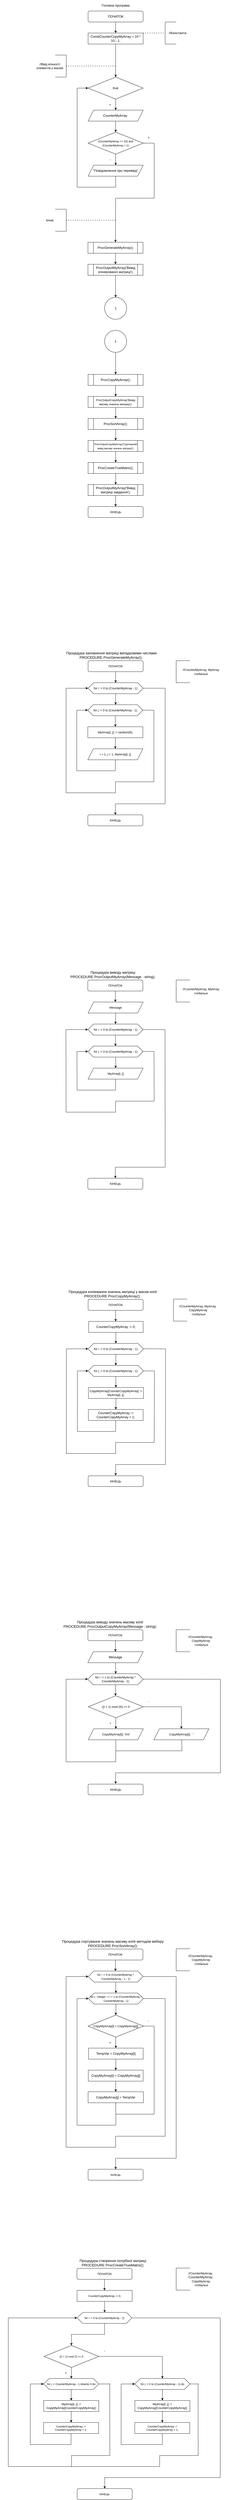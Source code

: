 <mxfile version="16.5.1" type="device"><diagram id="yRkGuYqimXLgXdLCKbXR" name="Страница 1"><mxGraphModel dx="827" dy="536" grid="1" gridSize="10" guides="1" tooltips="1" connect="1" arrows="1" fold="1" page="1" pageScale="1" pageWidth="827" pageHeight="1169" math="0" shadow="0"><root><mxCell id="0"/><mxCell id="1" parent="0"/><mxCell id="6dEUFzKci2k8YEe7Wts9-3" value="" style="edgeStyle=orthogonalEdgeStyle;rounded=0;orthogonalLoop=1;jettySize=auto;html=1;shadow=0;" parent="1" source="6dEUFzKci2k8YEe7Wts9-1" edge="1"><mxGeometry relative="1" as="geometry"><mxPoint x="420" y="120" as="targetPoint"/></mxGeometry></mxCell><mxCell id="6dEUFzKci2k8YEe7Wts9-1" value="ПОЧАТОК" style="rounded=1;whiteSpace=wrap;html=1;shadow=0;" parent="1" vertex="1"><mxGeometry x="320" y="40" width="200" height="40" as="geometry"/></mxCell><mxCell id="6R8k5nGtWyXiStitXbL--1" value="Головна програма" style="text;html=1;strokeColor=none;fillColor=none;align=center;verticalAlign=middle;whiteSpace=wrap;rounded=0;shadow=0;" parent="1" vertex="1"><mxGeometry x="320" width="200" height="40" as="geometry"/></mxCell><mxCell id="6R8k5nGtWyXiStitXbL--2" value="ConstCounterCopyMyArray = 10 * 10 - 1;" style="rounded=0;whiteSpace=wrap;html=1;shadow=0;" parent="1" vertex="1"><mxGeometry x="320" y="120" width="200" height="40" as="geometry"/></mxCell><mxCell id="6R8k5nGtWyXiStitXbL--9" value="" style="edgeStyle=orthogonalEdgeStyle;rounded=0;orthogonalLoop=1;jettySize=auto;html=1;shadow=0;exitX=0.5;exitY=1;exitDx=0;exitDy=0;" parent="1" source="6R8k5nGtWyXiStitXbL--2" target="6R8k5nGtWyXiStitXbL--8" edge="1"><mxGeometry relative="1" as="geometry"><mxPoint x="420" y="320" as="sourcePoint"/></mxGeometry></mxCell><mxCell id="6R8k5nGtWyXiStitXbL--11" value="" style="edgeStyle=orthogonalEdgeStyle;rounded=0;orthogonalLoop=1;jettySize=auto;html=1;shadow=0;" parent="1" source="6R8k5nGtWyXiStitXbL--8" target="6R8k5nGtWyXiStitXbL--10" edge="1"><mxGeometry relative="1" as="geometry"/></mxCell><mxCell id="6R8k5nGtWyXiStitXbL--8" value="true" style="rhombus;whiteSpace=wrap;html=1;shadow=0;" parent="1" vertex="1"><mxGeometry x="320.17" y="280" width="200" height="80" as="geometry"/></mxCell><mxCell id="6R8k5nGtWyXiStitXbL--14" value="" style="edgeStyle=orthogonalEdgeStyle;rounded=0;orthogonalLoop=1;jettySize=auto;html=1;shadow=0;" parent="1" source="6R8k5nGtWyXiStitXbL--10" target="6R8k5nGtWyXiStitXbL--13" edge="1"><mxGeometry relative="1" as="geometry"/></mxCell><mxCell id="6R8k5nGtWyXiStitXbL--10" value="&lt;font style=&quot;font-size: 12px&quot;&gt;CounterMyArray&amp;nbsp;&lt;/font&gt;" style="shape=parallelogram;perimeter=parallelogramPerimeter;whiteSpace=wrap;html=1;fixedSize=1;shadow=0;" parent="1" vertex="1"><mxGeometry x="320.17" y="400" width="200" height="40" as="geometry"/></mxCell><mxCell id="6R8k5nGtWyXiStitXbL--12" value="+" style="text;html=1;strokeColor=none;fillColor=none;align=center;verticalAlign=middle;whiteSpace=wrap;rounded=0;shadow=0;" parent="1" vertex="1"><mxGeometry x="380.17" y="360" width="40" height="40" as="geometry"/></mxCell><mxCell id="6R8k5nGtWyXiStitXbL--16" value="" style="edgeStyle=orthogonalEdgeStyle;rounded=0;orthogonalLoop=1;jettySize=auto;html=1;shadow=0;" parent="1" source="6R8k5nGtWyXiStitXbL--13" target="6R8k5nGtWyXiStitXbL--15" edge="1"><mxGeometry relative="1" as="geometry"/></mxCell><mxCell id="6R8k5nGtWyXiStitXbL--13" value="&lt;font style=&quot;font-size: 10px&quot;&gt;(CounterMyArray &amp;lt;= 10) and (CounterMyArray &amp;gt; 1)&lt;/font&gt;" style="rhombus;whiteSpace=wrap;html=1;shadow=0;" parent="1" vertex="1"><mxGeometry x="320.17" y="480" width="200" height="80" as="geometry"/></mxCell><mxCell id="6R8k5nGtWyXiStitXbL--15" value="&quot;Повідомлення про переввід&quot;" style="shape=parallelogram;perimeter=parallelogramPerimeter;whiteSpace=wrap;html=1;fixedSize=1;shadow=0;" parent="1" vertex="1"><mxGeometry x="320.17" y="600" width="200" height="40" as="geometry"/></mxCell><mxCell id="6R8k5nGtWyXiStitXbL--17" value="" style="endArrow=classic;html=1;rounded=0;entryX=0;entryY=0.5;entryDx=0;entryDy=0;shadow=0;" parent="1" target="6R8k5nGtWyXiStitXbL--8" edge="1"><mxGeometry width="50" height="50" relative="1" as="geometry"><mxPoint x="280.17" y="320" as="sourcePoint"/><mxPoint x="300.17" y="340" as="targetPoint"/></mxGeometry></mxCell><mxCell id="6R8k5nGtWyXiStitXbL--18" value="" style="endArrow=none;html=1;rounded=0;shadow=0;" parent="1" edge="1"><mxGeometry width="50" height="50" relative="1" as="geometry"><mxPoint x="280.17" y="680" as="sourcePoint"/><mxPoint x="280.17" y="320" as="targetPoint"/></mxGeometry></mxCell><mxCell id="6R8k5nGtWyXiStitXbL--19" value="" style="endArrow=none;html=1;rounded=0;shadow=0;" parent="1" edge="1"><mxGeometry width="50" height="50" relative="1" as="geometry"><mxPoint x="280.17" y="680" as="sourcePoint"/><mxPoint x="420.17" y="680" as="targetPoint"/></mxGeometry></mxCell><mxCell id="6R8k5nGtWyXiStitXbL--20" value="" style="endArrow=none;html=1;rounded=0;entryX=0.5;entryY=1;entryDx=0;entryDy=0;shadow=0;" parent="1" target="6R8k5nGtWyXiStitXbL--15" edge="1"><mxGeometry width="50" height="50" relative="1" as="geometry"><mxPoint x="420.17" y="680" as="sourcePoint"/><mxPoint x="490.17" y="660" as="targetPoint"/></mxGeometry></mxCell><mxCell id="6R8k5nGtWyXiStitXbL--21" value="" style="endArrow=none;html=1;rounded=0;exitX=1;exitY=0.5;exitDx=0;exitDy=0;shadow=0;" parent="1" source="6R8k5nGtWyXiStitXbL--13" edge="1"><mxGeometry width="50" height="50" relative="1" as="geometry"><mxPoint x="590.17" y="530" as="sourcePoint"/><mxPoint x="560.17" y="520" as="targetPoint"/></mxGeometry></mxCell><mxCell id="6R8k5nGtWyXiStitXbL--22" value="" style="endArrow=none;html=1;rounded=0;shadow=0;" parent="1" edge="1"><mxGeometry width="50" height="50" relative="1" as="geometry"><mxPoint x="560.17" y="720" as="sourcePoint"/><mxPoint x="560.17" y="520" as="targetPoint"/></mxGeometry></mxCell><mxCell id="6R8k5nGtWyXiStitXbL--23" value="" style="endArrow=none;html=1;rounded=0;shadow=0;" parent="1" edge="1"><mxGeometry width="50" height="50" relative="1" as="geometry"><mxPoint x="420.17" y="720" as="sourcePoint"/><mxPoint x="560.17" y="720" as="targetPoint"/></mxGeometry></mxCell><mxCell id="6R8k5nGtWyXiStitXbL--24" value="" style="endArrow=classic;html=1;rounded=0;shadow=0;" parent="1" edge="1"><mxGeometry width="50" height="50" relative="1" as="geometry"><mxPoint x="420" y="720" as="sourcePoint"/><mxPoint x="419.5" y="880" as="targetPoint"/></mxGeometry></mxCell><mxCell id="6R8k5nGtWyXiStitXbL--25" value="-" style="text;html=1;strokeColor=none;fillColor=none;align=center;verticalAlign=middle;whiteSpace=wrap;rounded=0;shadow=0;" parent="1" vertex="1"><mxGeometry x="380.17" y="560" width="40" height="40" as="geometry"/></mxCell><mxCell id="6R8k5nGtWyXiStitXbL--26" value="+" style="text;html=1;strokeColor=none;fillColor=none;align=center;verticalAlign=middle;whiteSpace=wrap;rounded=0;shadow=0;" parent="1" vertex="1"><mxGeometry x="520.17" y="480" width="40" height="40" as="geometry"/></mxCell><mxCell id="6R8k5nGtWyXiStitXbL--30" value="" style="edgeStyle=orthogonalEdgeStyle;rounded=0;orthogonalLoop=1;jettySize=auto;html=1;shadow=0;" parent="1" source="6R8k5nGtWyXiStitXbL--27" target="6R8k5nGtWyXiStitXbL--28" edge="1"><mxGeometry relative="1" as="geometry"/></mxCell><mxCell id="6R8k5nGtWyXiStitXbL--27" value="ProcGenerateMyArray();" style="shape=process;whiteSpace=wrap;html=1;backgroundOutline=1;shadow=0;" parent="1" vertex="1"><mxGeometry x="319.5" y="880" width="200" height="40" as="geometry"/></mxCell><mxCell id="6R8k5nGtWyXiStitXbL--28" value="ProcOutputMyArray('Вивід згенерованої матриці');" style="shape=process;whiteSpace=wrap;html=1;backgroundOutline=1;align=center;shadow=0;" parent="1" vertex="1"><mxGeometry x="319.5" y="960" width="200" height="40" as="geometry"/></mxCell><mxCell id="6R8k5nGtWyXiStitXbL--31" value="" style="endArrow=classic;html=1;rounded=0;exitX=0.5;exitY=1;exitDx=0;exitDy=0;shadow=0;" parent="1" source="6R8k5nGtWyXiStitXbL--28" edge="1"><mxGeometry width="50" height="50" relative="1" as="geometry"><mxPoint x="420" y="1070" as="sourcePoint"/><mxPoint x="420" y="1080" as="targetPoint"/></mxGeometry></mxCell><mxCell id="6R8k5nGtWyXiStitXbL--32" value="1" style="ellipse;whiteSpace=wrap;html=1;aspect=fixed;shadow=0;" parent="1" vertex="1"><mxGeometry x="380" y="1080" width="80" height="80" as="geometry"/></mxCell><mxCell id="6R8k5nGtWyXiStitXbL--33" value="1" style="ellipse;whiteSpace=wrap;html=1;aspect=fixed;shadow=0;" parent="1" vertex="1"><mxGeometry x="380" y="1200" width="80" height="80" as="geometry"/></mxCell><mxCell id="6R8k5nGtWyXiStitXbL--34" value="" style="endArrow=classic;html=1;rounded=0;exitX=0.5;exitY=1;exitDx=0;exitDy=0;shadow=0;" parent="1" source="6R8k5nGtWyXiStitXbL--33" edge="1"><mxGeometry width="50" height="50" relative="1" as="geometry"><mxPoint x="510" y="1400" as="sourcePoint"/><mxPoint x="420" y="1360" as="targetPoint"/></mxGeometry></mxCell><mxCell id="6R8k5nGtWyXiStitXbL--37" value="" style="edgeStyle=orthogonalEdgeStyle;rounded=0;orthogonalLoop=1;jettySize=auto;html=1;shadow=0;" parent="1" source="6R8k5nGtWyXiStitXbL--35" target="6R8k5nGtWyXiStitXbL--36" edge="1"><mxGeometry relative="1" as="geometry"/></mxCell><mxCell id="6R8k5nGtWyXiStitXbL--35" value="ProcCopyMyArray();" style="shape=process;whiteSpace=wrap;html=1;backgroundOutline=1;shadow=0;" parent="1" vertex="1"><mxGeometry x="320" y="1360" width="200" height="40" as="geometry"/></mxCell><mxCell id="6R8k5nGtWyXiStitXbL--36" value="&lt;font style=&quot;font-size: 10px&quot;&gt;ProcOutputCopyMyArray('Вивід масиву значень матриці');&lt;/font&gt;" style="shape=process;whiteSpace=wrap;html=1;backgroundOutline=1;shadow=0;" parent="1" vertex="1"><mxGeometry x="320" y="1440" width="200" height="40" as="geometry"/></mxCell><mxCell id="6R8k5nGtWyXiStitXbL--38" value="" style="edgeStyle=orthogonalEdgeStyle;rounded=0;orthogonalLoop=1;jettySize=auto;html=1;shadow=0;" parent="1" target="6R8k5nGtWyXiStitXbL--39" edge="1"><mxGeometry relative="1" as="geometry"><mxPoint x="420" y="1480" as="sourcePoint"/></mxGeometry></mxCell><mxCell id="6R8k5nGtWyXiStitXbL--39" value="ProcSortArray();" style="shape=process;whiteSpace=wrap;html=1;backgroundOutline=1;shadow=0;" parent="1" vertex="1"><mxGeometry x="320" y="1520" width="200" height="40" as="geometry"/></mxCell><mxCell id="6R8k5nGtWyXiStitXbL--40" value="" style="edgeStyle=orthogonalEdgeStyle;rounded=0;orthogonalLoop=1;jettySize=auto;html=1;shadow=0;" parent="1" target="6R8k5nGtWyXiStitXbL--41" edge="1"><mxGeometry relative="1" as="geometry"><mxPoint x="420" y="1560" as="sourcePoint"/></mxGeometry></mxCell><mxCell id="6R8k5nGtWyXiStitXbL--41" value="&lt;font style=&quot;font-size: 9px&quot;&gt;ProcOutputCopyMyArray('Сортований вивід масиву значень матриці');&lt;/font&gt;" style="shape=process;whiteSpace=wrap;html=1;backgroundOutline=1;shadow=0;" parent="1" vertex="1"><mxGeometry x="320" y="1600" width="200" height="40" as="geometry"/></mxCell><mxCell id="6R8k5nGtWyXiStitXbL--42" value="" style="edgeStyle=orthogonalEdgeStyle;rounded=0;orthogonalLoop=1;jettySize=auto;html=1;shadow=0;" parent="1" target="6R8k5nGtWyXiStitXbL--43" edge="1"><mxGeometry relative="1" as="geometry"><mxPoint x="420" y="1640" as="sourcePoint"/></mxGeometry></mxCell><mxCell id="6R8k5nGtWyXiStitXbL--43" value="ProcCreateTrueMatrix();" style="shape=process;whiteSpace=wrap;html=1;backgroundOutline=1;shadow=0;" parent="1" vertex="1"><mxGeometry x="320" y="1680" width="200" height="40" as="geometry"/></mxCell><mxCell id="6R8k5nGtWyXiStitXbL--44" value="" style="edgeStyle=orthogonalEdgeStyle;rounded=0;orthogonalLoop=1;jettySize=auto;html=1;shadow=0;" parent="1" target="6R8k5nGtWyXiStitXbL--45" edge="1"><mxGeometry relative="1" as="geometry"><mxPoint x="420" y="1720" as="sourcePoint"/></mxGeometry></mxCell><mxCell id="6R8k5nGtWyXiStitXbL--45" value="ProcOutputMyArray('Вивід матриці завдання');" style="shape=process;whiteSpace=wrap;html=1;backgroundOutline=1;shadow=0;" parent="1" vertex="1"><mxGeometry x="320" y="1760" width="200" height="40" as="geometry"/></mxCell><mxCell id="6R8k5nGtWyXiStitXbL--46" value="" style="endArrow=classic;html=1;rounded=0;fontSize=11;exitX=0.5;exitY=1;exitDx=0;exitDy=0;shadow=0;" parent="1" source="6R8k5nGtWyXiStitXbL--45" edge="1"><mxGeometry width="50" height="50" relative="1" as="geometry"><mxPoint x="440" y="1900" as="sourcePoint"/><mxPoint x="420" y="1840" as="targetPoint"/></mxGeometry></mxCell><mxCell id="6R8k5nGtWyXiStitXbL--47" value="КІНЕЦЬ" style="rounded=1;whiteSpace=wrap;html=1;fontSize=11;shadow=0;" parent="1" vertex="1"><mxGeometry x="320" y="1840" width="200" height="40" as="geometry"/></mxCell><mxCell id="6R8k5nGtWyXiStitXbL--48" value="" style="endArrow=none;dashed=1;html=1;dashPattern=1 3;strokeWidth=2;rounded=0;shadow=0;fontSize=11;" parent="1" edge="1"><mxGeometry width="50" height="50" relative="1" as="geometry"><mxPoint x="240.67" y="240" as="sourcePoint"/><mxPoint x="420.67" y="240" as="targetPoint"/></mxGeometry></mxCell><mxCell id="6R8k5nGtWyXiStitXbL--55" value="" style="endArrow=none;html=1;rounded=0;shadow=0;fontSize=11;" parent="1" edge="1"><mxGeometry width="50" height="50" relative="1" as="geometry"><mxPoint x="240.67" y="280" as="sourcePoint"/><mxPoint x="240.67" y="200" as="targetPoint"/></mxGeometry></mxCell><mxCell id="6R8k5nGtWyXiStitXbL--56" value="" style="endArrow=none;html=1;rounded=0;shadow=0;fontSize=11;" parent="1" edge="1"><mxGeometry width="50" height="50" relative="1" as="geometry"><mxPoint x="200.67" y="200" as="sourcePoint"/><mxPoint x="240.67" y="200" as="targetPoint"/><Array as="points"><mxPoint x="240.67" y="200"/></Array></mxGeometry></mxCell><mxCell id="6R8k5nGtWyXiStitXbL--57" value="" style="endArrow=none;html=1;rounded=0;shadow=0;fontSize=11;" parent="1" edge="1"><mxGeometry width="50" height="50" relative="1" as="geometry"><mxPoint x="200.67" y="280" as="sourcePoint"/><mxPoint x="240.67" y="280" as="targetPoint"/></mxGeometry></mxCell><mxCell id="6R8k5nGtWyXiStitXbL--58" value="//Ввід кількості елементів у масиві" style="text;html=1;strokeColor=none;fillColor=none;align=center;verticalAlign=middle;whiteSpace=wrap;rounded=0;shadow=0;fontSize=11;" parent="1" vertex="1"><mxGeometry x="120.67" y="200" width="120" height="80" as="geometry"/></mxCell><mxCell id="6R8k5nGtWyXiStitXbL--59" value="&lt;font style=&quot;font-size: 13px&quot;&gt;Процедура заповнення матриці випадковими числами&lt;br&gt;PROCEDURE ProcGenerateMyArray();&amp;nbsp;&lt;/font&gt;" style="text;html=1;strokeColor=none;fillColor=none;align=center;verticalAlign=middle;whiteSpace=wrap;rounded=0;shadow=0;fontSize=11;" parent="1" vertex="1"><mxGeometry y="2360" width="810" height="40" as="geometry"/></mxCell><mxCell id="6R8k5nGtWyXiStitXbL--60" value="ПОЧАТОК" style="rounded=1;whiteSpace=wrap;html=1;shadow=0;fontSize=11;" parent="1" vertex="1"><mxGeometry x="320" y="2400" width="200" height="40" as="geometry"/></mxCell><mxCell id="6R8k5nGtWyXiStitXbL--61" value="" style="endArrow=classic;html=1;rounded=0;shadow=0;fontSize=11;exitX=0.5;exitY=1;exitDx=0;exitDy=0;" parent="1" source="6R8k5nGtWyXiStitXbL--60" edge="1"><mxGeometry width="50" height="50" relative="1" as="geometry"><mxPoint x="440" y="2560" as="sourcePoint"/><mxPoint x="420" y="2480" as="targetPoint"/></mxGeometry></mxCell><mxCell id="6R8k5nGtWyXiStitXbL--65" value="" style="edgeStyle=orthogonalEdgeStyle;rounded=0;orthogonalLoop=1;jettySize=auto;html=1;shadow=0;fontSize=11;" parent="1" source="6R8k5nGtWyXiStitXbL--62" edge="1"><mxGeometry relative="1" as="geometry"><mxPoint x="420" y="2560" as="targetPoint"/></mxGeometry></mxCell><mxCell id="6R8k5nGtWyXiStitXbL--62" value="for i := 0 to (CounterMyArray - 1)" style="shape=hexagon;perimeter=hexagonPerimeter2;whiteSpace=wrap;html=1;fixedSize=1;shadow=0;fontSize=11;" parent="1" vertex="1"><mxGeometry x="320" y="2480" width="200" height="40" as="geometry"/></mxCell><mxCell id="6R8k5nGtWyXiStitXbL--68" value="" style="edgeStyle=orthogonalEdgeStyle;rounded=0;orthogonalLoop=1;jettySize=auto;html=1;shadow=0;fontSize=11;" parent="1" source="6R8k5nGtWyXiStitXbL--64" target="6R8k5nGtWyXiStitXbL--67" edge="1"><mxGeometry relative="1" as="geometry"/></mxCell><mxCell id="6R8k5nGtWyXiStitXbL--64" value="for j := 0 to (CounterMyArray - 1)" style="shape=hexagon;perimeter=hexagonPerimeter2;whiteSpace=wrap;html=1;fixedSize=1;shadow=0;fontSize=11;" parent="1" vertex="1"><mxGeometry x="319" y="2560" width="200" height="40" as="geometry"/></mxCell><mxCell id="6R8k5nGtWyXiStitXbL--70" value="" style="edgeStyle=orthogonalEdgeStyle;rounded=0;orthogonalLoop=1;jettySize=auto;html=1;shadow=0;fontSize=11;" parent="1" source="6R8k5nGtWyXiStitXbL--67" target="6R8k5nGtWyXiStitXbL--69" edge="1"><mxGeometry relative="1" as="geometry"/></mxCell><mxCell id="6R8k5nGtWyXiStitXbL--67" value="MyArray[i, j] := random(9);" style="rounded=0;whiteSpace=wrap;html=1;shadow=0;fontSize=11;" parent="1" vertex="1"><mxGeometry x="319" y="2640" width="200" height="40" as="geometry"/></mxCell><mxCell id="6R8k5nGtWyXiStitXbL--69" value="i + 1, j + 1,&amp;nbsp;MyArray[i, j]" style="shape=parallelogram;perimeter=parallelogramPerimeter;whiteSpace=wrap;html=1;fixedSize=1;shadow=0;fontSize=11;" parent="1" vertex="1"><mxGeometry x="319" y="2720" width="200" height="40" as="geometry"/></mxCell><mxCell id="6R8k5nGtWyXiStitXbL--71" value="" style="endArrow=none;html=1;rounded=0;shadow=0;fontSize=11;" parent="1" edge="1"><mxGeometry width="50" height="50" relative="1" as="geometry"><mxPoint x="279" y="2800" as="sourcePoint"/><mxPoint x="419" y="2800" as="targetPoint"/></mxGeometry></mxCell><mxCell id="6R8k5nGtWyXiStitXbL--72" value="" style="endArrow=none;html=1;rounded=0;shadow=0;fontSize=11;" parent="1" target="6R8k5nGtWyXiStitXbL--69" edge="1"><mxGeometry width="50" height="50" relative="1" as="geometry"><mxPoint x="419" y="2800" as="sourcePoint"/><mxPoint x="549" y="2760" as="targetPoint"/></mxGeometry></mxCell><mxCell id="6R8k5nGtWyXiStitXbL--73" value="" style="endArrow=none;html=1;rounded=0;shadow=0;fontSize=11;" parent="1" edge="1"><mxGeometry width="50" height="50" relative="1" as="geometry"><mxPoint x="279" y="2800" as="sourcePoint"/><mxPoint x="279" y="2580" as="targetPoint"/></mxGeometry></mxCell><mxCell id="6R8k5nGtWyXiStitXbL--74" value="" style="endArrow=classic;html=1;rounded=0;shadow=0;fontSize=11;entryX=0;entryY=0.5;entryDx=0;entryDy=0;" parent="1" target="6R8k5nGtWyXiStitXbL--62" edge="1"><mxGeometry width="50" height="50" relative="1" as="geometry"><mxPoint x="240" y="2500" as="sourcePoint"/><mxPoint x="330" y="2450" as="targetPoint"/></mxGeometry></mxCell><mxCell id="6R8k5nGtWyXiStitXbL--75" value="" style="endArrow=none;html=1;rounded=0;shadow=0;fontSize=11;exitX=1;exitY=0.5;exitDx=0;exitDy=0;" parent="1" source="6R8k5nGtWyXiStitXbL--62" edge="1"><mxGeometry width="50" height="50" relative="1" as="geometry"><mxPoint x="550" y="2540" as="sourcePoint"/><mxPoint x="600" y="2500" as="targetPoint"/></mxGeometry></mxCell><mxCell id="6R8k5nGtWyXiStitXbL--76" value="" style="endArrow=none;html=1;rounded=0;shadow=0;fontSize=11;" parent="1" edge="1"><mxGeometry width="50" height="50" relative="1" as="geometry"><mxPoint x="419" y="2840" as="sourcePoint"/><mxPoint x="559" y="2840" as="targetPoint"/></mxGeometry></mxCell><mxCell id="6R8k5nGtWyXiStitXbL--77" value="" style="endArrow=none;html=1;rounded=0;shadow=0;fontSize=11;" parent="1" edge="1"><mxGeometry width="50" height="50" relative="1" as="geometry"><mxPoint x="559" y="2840" as="sourcePoint"/><mxPoint x="559" y="2580" as="targetPoint"/></mxGeometry></mxCell><mxCell id="6R8k5nGtWyXiStitXbL--80" value="" style="endArrow=none;html=1;rounded=0;shadow=0;fontSize=11;entryX=0.5;entryY=1;entryDx=0;entryDy=0;" parent="1" edge="1"><mxGeometry width="50" height="50" relative="1" as="geometry"><mxPoint x="419.67" y="2880" as="sourcePoint"/><mxPoint x="419.67" y="2840" as="targetPoint"/></mxGeometry></mxCell><mxCell id="6R8k5nGtWyXiStitXbL--81" value="" style="endArrow=none;html=1;rounded=0;shadow=0;fontSize=11;" parent="1" edge="1"><mxGeometry width="50" height="50" relative="1" as="geometry"><mxPoint x="240.67" y="2880" as="sourcePoint"/><mxPoint x="420.17" y="2880" as="targetPoint"/></mxGeometry></mxCell><mxCell id="6R8k5nGtWyXiStitXbL--82" value="" style="endArrow=none;html=1;rounded=0;shadow=0;fontSize=11;" parent="1" edge="1"><mxGeometry width="50" height="50" relative="1" as="geometry"><mxPoint x="240" y="2880" as="sourcePoint"/><mxPoint x="240" y="2500" as="targetPoint"/></mxGeometry></mxCell><mxCell id="6R8k5nGtWyXiStitXbL--83" value="" style="endArrow=classic;html=1;rounded=0;shadow=0;fontSize=11;entryX=0;entryY=0.5;entryDx=0;entryDy=0;" parent="1" edge="1"><mxGeometry width="50" height="50" relative="1" as="geometry"><mxPoint x="279" y="2580" as="sourcePoint"/><mxPoint x="319" y="2579.5" as="targetPoint"/></mxGeometry></mxCell><mxCell id="6R8k5nGtWyXiStitXbL--84" value="" style="endArrow=none;html=1;rounded=0;shadow=0;fontSize=11;exitX=1;exitY=0.5;exitDx=0;exitDy=0;" parent="1" edge="1"><mxGeometry width="50" height="50" relative="1" as="geometry"><mxPoint x="518.5" y="2579.5" as="sourcePoint"/><mxPoint x="559" y="2580" as="targetPoint"/></mxGeometry></mxCell><mxCell id="6R8k5nGtWyXiStitXbL--85" value="" style="endArrow=none;html=1;rounded=0;shadow=0;fontSize=11;" parent="1" edge="1"><mxGeometry width="50" height="50" relative="1" as="geometry"><mxPoint x="600" y="2920" as="sourcePoint"/><mxPoint x="600" y="2500" as="targetPoint"/></mxGeometry></mxCell><mxCell id="6R8k5nGtWyXiStitXbL--86" value="" style="endArrow=none;html=1;rounded=0;shadow=0;fontSize=11;" parent="1" edge="1"><mxGeometry width="50" height="50" relative="1" as="geometry"><mxPoint x="419" y="2920" as="sourcePoint"/><mxPoint x="599" y="2920" as="targetPoint"/></mxGeometry></mxCell><mxCell id="6R8k5nGtWyXiStitXbL--87" value="" style="endArrow=classic;html=1;rounded=0;shadow=0;fontSize=11;" parent="1" edge="1"><mxGeometry width="50" height="50" relative="1" as="geometry"><mxPoint x="419" y="2920" as="sourcePoint"/><mxPoint x="419" y="2960" as="targetPoint"/></mxGeometry></mxCell><mxCell id="6R8k5nGtWyXiStitXbL--88" value="КІНЕЦЬ" style="rounded=1;whiteSpace=wrap;html=1;shadow=0;fontSize=11;" parent="1" vertex="1"><mxGeometry x="319" y="2960" width="200" height="40" as="geometry"/></mxCell><mxCell id="6R8k5nGtWyXiStitXbL--89" value="&lt;font style=&quot;font-size: 13px&quot;&gt;Процедура виводу матриці&lt;br&gt;PROCEDURE ProcOutputMyArray(Message : string);&lt;/font&gt;" style="text;html=1;strokeColor=none;fillColor=none;align=center;verticalAlign=middle;whiteSpace=wrap;rounded=0;shadow=0;fontSize=11;" parent="1" vertex="1"><mxGeometry y="3520" width="820" height="40" as="geometry"/></mxCell><mxCell id="6R8k5nGtWyXiStitXbL--90" value="ПОЧАТОК" style="rounded=1;whiteSpace=wrap;html=1;shadow=0;fontSize=11;" parent="1" vertex="1"><mxGeometry x="319" y="3560" width="200" height="40" as="geometry"/></mxCell><mxCell id="6R8k5nGtWyXiStitXbL--91" value="" style="endArrow=classic;html=1;rounded=0;shadow=0;fontSize=11;exitX=0.5;exitY=1;exitDx=0;exitDy=0;" parent="1" source="6R8k5nGtWyXiStitXbL--90" edge="1"><mxGeometry width="50" height="50" relative="1" as="geometry"><mxPoint x="439" y="3720" as="sourcePoint"/><mxPoint x="419" y="3640" as="targetPoint"/></mxGeometry></mxCell><mxCell id="6R8k5nGtWyXiStitXbL--92" value="" style="edgeStyle=orthogonalEdgeStyle;rounded=0;orthogonalLoop=1;jettySize=auto;html=1;shadow=0;fontSize=11;" parent="1" source="6R8k5nGtWyXiStitXbL--93" edge="1"><mxGeometry relative="1" as="geometry"><mxPoint x="419.5" y="3800" as="targetPoint"/></mxGeometry></mxCell><mxCell id="6R8k5nGtWyXiStitXbL--93" value="for i := 0 to (CounterMyArray - 1)" style="shape=hexagon;perimeter=hexagonPerimeter2;whiteSpace=wrap;html=1;fixedSize=1;shadow=0;fontSize=11;" parent="1" vertex="1"><mxGeometry x="319.5" y="3720" width="200" height="40" as="geometry"/></mxCell><mxCell id="6R8k5nGtWyXiStitXbL--97" value="for j := 0 to (CounterMyArray - 1)" style="shape=hexagon;perimeter=hexagonPerimeter2;whiteSpace=wrap;html=1;fixedSize=1;shadow=0;fontSize=11;" parent="1" vertex="1"><mxGeometry x="319.5" y="3800" width="200" height="40" as="geometry"/></mxCell><mxCell id="6R8k5nGtWyXiStitXbL--98" value="" style="edgeStyle=orthogonalEdgeStyle;rounded=0;orthogonalLoop=1;jettySize=auto;html=1;shadow=0;fontSize=11;" parent="1" target="6R8k5nGtWyXiStitXbL--100" edge="1"><mxGeometry relative="1" as="geometry"><mxPoint x="420" y="3840" as="sourcePoint"/></mxGeometry></mxCell><mxCell id="6R8k5nGtWyXiStitXbL--100" value="MyArray[i, j]" style="shape=parallelogram;perimeter=parallelogramPerimeter;whiteSpace=wrap;html=1;fixedSize=1;shadow=0;fontSize=11;" parent="1" vertex="1"><mxGeometry x="320" y="3880" width="200" height="40" as="geometry"/></mxCell><mxCell id="6R8k5nGtWyXiStitXbL--101" value="" style="endArrow=none;html=1;rounded=0;shadow=0;fontSize=11;" parent="1" edge="1"><mxGeometry width="50" height="50" relative="1" as="geometry"><mxPoint x="279.5" y="3960" as="sourcePoint"/><mxPoint x="419.5" y="3960" as="targetPoint"/></mxGeometry></mxCell><mxCell id="6R8k5nGtWyXiStitXbL--102" value="" style="endArrow=none;html=1;rounded=0;shadow=0;fontSize=11;" parent="1" target="6R8k5nGtWyXiStitXbL--100" edge="1"><mxGeometry width="50" height="50" relative="1" as="geometry"><mxPoint x="420" y="3960" as="sourcePoint"/><mxPoint x="550" y="3920" as="targetPoint"/></mxGeometry></mxCell><mxCell id="6R8k5nGtWyXiStitXbL--103" value="" style="endArrow=none;html=1;rounded=0;shadow=0;fontSize=11;" parent="1" edge="1"><mxGeometry width="50" height="50" relative="1" as="geometry"><mxPoint x="280" y="3960" as="sourcePoint"/><mxPoint x="279.5" y="3820" as="targetPoint"/></mxGeometry></mxCell><mxCell id="6R8k5nGtWyXiStitXbL--104" value="" style="endArrow=classic;html=1;rounded=0;shadow=0;fontSize=11;entryX=0;entryY=0.5;entryDx=0;entryDy=0;" parent="1" target="6R8k5nGtWyXiStitXbL--93" edge="1"><mxGeometry width="50" height="50" relative="1" as="geometry"><mxPoint x="239.5" y="3740" as="sourcePoint"/><mxPoint x="329.5" y="3690" as="targetPoint"/></mxGeometry></mxCell><mxCell id="6R8k5nGtWyXiStitXbL--105" value="" style="endArrow=none;html=1;rounded=0;shadow=0;fontSize=11;exitX=1;exitY=0.5;exitDx=0;exitDy=0;" parent="1" source="6R8k5nGtWyXiStitXbL--93" edge="1"><mxGeometry width="50" height="50" relative="1" as="geometry"><mxPoint x="549.5" y="3780" as="sourcePoint"/><mxPoint x="599.5" y="3740" as="targetPoint"/></mxGeometry></mxCell><mxCell id="6R8k5nGtWyXiStitXbL--106" value="" style="endArrow=none;html=1;rounded=0;shadow=0;fontSize=11;" parent="1" edge="1"><mxGeometry width="50" height="50" relative="1" as="geometry"><mxPoint x="419.5" y="4000" as="sourcePoint"/><mxPoint x="559.5" y="4000" as="targetPoint"/></mxGeometry></mxCell><mxCell id="6R8k5nGtWyXiStitXbL--107" value="" style="endArrow=none;html=1;rounded=0;shadow=0;fontSize=11;" parent="1" edge="1"><mxGeometry width="50" height="50" relative="1" as="geometry"><mxPoint x="560" y="4000" as="sourcePoint"/><mxPoint x="559.5" y="3820" as="targetPoint"/></mxGeometry></mxCell><mxCell id="6R8k5nGtWyXiStitXbL--110" value="" style="endArrow=none;html=1;rounded=0;shadow=0;fontSize=11;entryX=0.5;entryY=1;entryDx=0;entryDy=0;" parent="1" edge="1"><mxGeometry width="50" height="50" relative="1" as="geometry"><mxPoint x="419.72" y="4040" as="sourcePoint"/><mxPoint x="419.72" y="4000" as="targetPoint"/></mxGeometry></mxCell><mxCell id="6R8k5nGtWyXiStitXbL--111" value="" style="endArrow=none;html=1;rounded=0;shadow=0;fontSize=11;" parent="1" edge="1"><mxGeometry width="50" height="50" relative="1" as="geometry"><mxPoint x="240.5" y="4040" as="sourcePoint"/><mxPoint x="420" y="4040" as="targetPoint"/></mxGeometry></mxCell><mxCell id="6R8k5nGtWyXiStitXbL--112" value="" style="endArrow=none;html=1;rounded=0;shadow=0;fontSize=11;" parent="1" edge="1"><mxGeometry width="50" height="50" relative="1" as="geometry"><mxPoint x="240" y="4040" as="sourcePoint"/><mxPoint x="239.5" y="3740" as="targetPoint"/></mxGeometry></mxCell><mxCell id="6R8k5nGtWyXiStitXbL--113" value="" style="endArrow=classic;html=1;rounded=0;shadow=0;fontSize=11;entryX=0;entryY=0.5;entryDx=0;entryDy=0;" parent="1" edge="1"><mxGeometry width="50" height="50" relative="1" as="geometry"><mxPoint x="279.5" y="3820" as="sourcePoint"/><mxPoint x="319.5" y="3819.5" as="targetPoint"/></mxGeometry></mxCell><mxCell id="6R8k5nGtWyXiStitXbL--114" value="" style="endArrow=none;html=1;rounded=0;shadow=0;fontSize=11;exitX=1;exitY=0.5;exitDx=0;exitDy=0;" parent="1" edge="1"><mxGeometry width="50" height="50" relative="1" as="geometry"><mxPoint x="519" y="3819.5" as="sourcePoint"/><mxPoint x="559.5" y="3820" as="targetPoint"/></mxGeometry></mxCell><mxCell id="6R8k5nGtWyXiStitXbL--115" value="" style="endArrow=none;html=1;rounded=0;shadow=0;fontSize=11;" parent="1" edge="1"><mxGeometry width="50" height="50" relative="1" as="geometry"><mxPoint x="600" y="4240" as="sourcePoint"/><mxPoint x="599.5" y="3740" as="targetPoint"/></mxGeometry></mxCell><mxCell id="6R8k5nGtWyXiStitXbL--116" value="" style="endArrow=none;html=1;rounded=0;shadow=0;fontSize=11;" parent="1" edge="1"><mxGeometry width="50" height="50" relative="1" as="geometry"><mxPoint x="419" y="4240" as="sourcePoint"/><mxPoint x="599" y="4240" as="targetPoint"/></mxGeometry></mxCell><mxCell id="6R8k5nGtWyXiStitXbL--117" value="" style="endArrow=classic;html=1;rounded=0;shadow=0;fontSize=11;" parent="1" edge="1"><mxGeometry width="50" height="50" relative="1" as="geometry"><mxPoint x="419" y="4240" as="sourcePoint"/><mxPoint x="419" y="4280" as="targetPoint"/></mxGeometry></mxCell><mxCell id="6R8k5nGtWyXiStitXbL--118" value="КІНЕЦЬ" style="rounded=1;whiteSpace=wrap;html=1;shadow=0;fontSize=11;" parent="1" vertex="1"><mxGeometry x="319" y="4280" width="200" height="40" as="geometry"/></mxCell><mxCell id="6R8k5nGtWyXiStitXbL--120" value="" style="edgeStyle=orthogonalEdgeStyle;rounded=0;orthogonalLoop=1;jettySize=auto;html=1;shadow=0;fontSize=11;" parent="1" source="6R8k5nGtWyXiStitXbL--119" target="6R8k5nGtWyXiStitXbL--93" edge="1"><mxGeometry relative="1" as="geometry"/></mxCell><mxCell id="6R8k5nGtWyXiStitXbL--119" value="Message" style="shape=parallelogram;perimeter=parallelogramPerimeter;whiteSpace=wrap;html=1;fixedSize=1;shadow=0;fontSize=11;" parent="1" vertex="1"><mxGeometry x="320" y="3640" width="200" height="40" as="geometry"/></mxCell><mxCell id="6R8k5nGtWyXiStitXbL--131" value="ПОЧАТОК" style="rounded=1;whiteSpace=wrap;html=1;shadow=0;fontSize=11;" parent="1" vertex="1"><mxGeometry x="320" y="4720" width="200" height="40" as="geometry"/></mxCell><mxCell id="6R8k5nGtWyXiStitXbL--132" value="" style="endArrow=classic;html=1;rounded=0;shadow=0;fontSize=11;exitX=0.5;exitY=1;exitDx=0;exitDy=0;" parent="1" source="6R8k5nGtWyXiStitXbL--131" edge="1"><mxGeometry width="50" height="50" relative="1" as="geometry"><mxPoint x="370" y="4930" as="sourcePoint"/><mxPoint x="420" y="4800" as="targetPoint"/></mxGeometry></mxCell><mxCell id="6R8k5nGtWyXiStitXbL--133" value="&lt;font style=&quot;font-size: 13px&quot;&gt;Процедура копіювання значень матриці у масив копії&lt;br&gt;PROCEDURE ProcCopyMyArray();&amp;nbsp;&lt;/font&gt;" style="text;html=1;strokeColor=none;fillColor=none;align=center;verticalAlign=middle;whiteSpace=wrap;rounded=0;shadow=0;fontSize=11;" parent="1" vertex="1"><mxGeometry y="4680" width="820" height="40" as="geometry"/></mxCell><mxCell id="6R8k5nGtWyXiStitXbL--136" value="" style="edgeStyle=orthogonalEdgeStyle;rounded=0;orthogonalLoop=1;jettySize=auto;html=1;shadow=0;fontSize=11;" parent="1" source="6R8k5nGtWyXiStitXbL--134" target="6R8k5nGtWyXiStitXbL--135" edge="1"><mxGeometry relative="1" as="geometry"/></mxCell><mxCell id="6R8k5nGtWyXiStitXbL--134" value="for i := 0 to (CounterMyArray - 1)" style="shape=hexagon;perimeter=hexagonPerimeter2;whiteSpace=wrap;html=1;fixedSize=1;shadow=0;fontSize=11;" parent="1" vertex="1"><mxGeometry x="320.17" y="4880" width="201" height="40" as="geometry"/></mxCell><mxCell id="6R8k5nGtWyXiStitXbL--138" value="" style="edgeStyle=orthogonalEdgeStyle;rounded=0;orthogonalLoop=1;jettySize=auto;html=1;shadow=0;fontSize=11;" parent="1" source="6R8k5nGtWyXiStitXbL--135" target="6R8k5nGtWyXiStitXbL--137" edge="1"><mxGeometry relative="1" as="geometry"/></mxCell><mxCell id="6R8k5nGtWyXiStitXbL--135" value="for j := 0 to (CounterMyArray - 1)" style="shape=hexagon;perimeter=hexagonPerimeter2;whiteSpace=wrap;html=1;fixedSize=1;shadow=0;fontSize=11;" parent="1" vertex="1"><mxGeometry x="320.17" y="4960" width="201" height="40" as="geometry"/></mxCell><mxCell id="Ym7sTVfbCINOcKyYhA0Y-9" value="" style="edgeStyle=orthogonalEdgeStyle;rounded=0;orthogonalLoop=1;jettySize=auto;html=1;fontSize=12;" parent="1" source="6R8k5nGtWyXiStitXbL--137" target="Ym7sTVfbCINOcKyYhA0Y-8" edge="1"><mxGeometry relative="1" as="geometry"/></mxCell><mxCell id="6R8k5nGtWyXiStitXbL--137" value="CopyMyArray[CounterCopyMyArray] := MyArray[i, j];" style="rounded=0;whiteSpace=wrap;html=1;shadow=0;fontSize=11;" parent="1" vertex="1"><mxGeometry x="321.17" y="5040" width="200" height="40" as="geometry"/></mxCell><mxCell id="6R8k5nGtWyXiStitXbL--139" value="" style="endArrow=none;html=1;rounded=0;shadow=0;fontSize=11;entryX=0.5;entryY=1;entryDx=0;entryDy=0;" parent="1" edge="1"><mxGeometry width="50" height="50" relative="1" as="geometry"><mxPoint x="420.17" y="5200" as="sourcePoint"/><mxPoint x="420.17" y="5160" as="targetPoint"/></mxGeometry></mxCell><mxCell id="6R8k5nGtWyXiStitXbL--140" value="" style="endArrow=none;html=1;rounded=0;shadow=0;fontSize=11;entryX=0.5;entryY=1;entryDx=0;entryDy=0;" parent="1" edge="1"><mxGeometry width="50" height="50" relative="1" as="geometry"><mxPoint x="420.17" y="5280" as="sourcePoint"/><mxPoint x="420.17" y="5240" as="targetPoint"/></mxGeometry></mxCell><mxCell id="6R8k5nGtWyXiStitXbL--141" value="" style="endArrow=none;html=1;rounded=0;shadow=0;fontSize=11;" parent="1" edge="1"><mxGeometry width="50" height="50" relative="1" as="geometry"><mxPoint x="280.17" y="5200" as="sourcePoint"/><mxPoint x="420.17" y="5200" as="targetPoint"/></mxGeometry></mxCell><mxCell id="6R8k5nGtWyXiStitXbL--142" value="" style="endArrow=none;html=1;rounded=0;shadow=0;fontSize=11;" parent="1" edge="1"><mxGeometry width="50" height="50" relative="1" as="geometry"><mxPoint x="420.17" y="5240" as="sourcePoint"/><mxPoint x="560.17" y="5240" as="targetPoint"/></mxGeometry></mxCell><mxCell id="6R8k5nGtWyXiStitXbL--143" value="" style="endArrow=none;html=1;rounded=0;shadow=0;fontSize=11;" parent="1" edge="1"><mxGeometry width="50" height="50" relative="1" as="geometry"><mxPoint x="281" y="5200" as="sourcePoint"/><mxPoint x="281.17" y="4980" as="targetPoint"/></mxGeometry></mxCell><mxCell id="6R8k5nGtWyXiStitXbL--144" value="" style="endArrow=none;html=1;rounded=0;shadow=0;fontSize=11;" parent="1" edge="1"><mxGeometry width="50" height="50" relative="1" as="geometry"><mxPoint x="560" y="5240" as="sourcePoint"/><mxPoint x="561.17" y="4980" as="targetPoint"/></mxGeometry></mxCell><mxCell id="6R8k5nGtWyXiStitXbL--145" value="" style="endArrow=classic;html=1;rounded=0;shadow=0;fontSize=11;entryX=0;entryY=0.5;entryDx=0;entryDy=0;" parent="1" target="6R8k5nGtWyXiStitXbL--135" edge="1"><mxGeometry width="50" height="50" relative="1" as="geometry"><mxPoint x="281.17" y="4980" as="sourcePoint"/><mxPoint x="331.17" y="4940" as="targetPoint"/></mxGeometry></mxCell><mxCell id="6R8k5nGtWyXiStitXbL--146" value="" style="endArrow=none;html=1;rounded=0;shadow=0;fontSize=11;exitX=1;exitY=0.5;exitDx=0;exitDy=0;" parent="1" source="6R8k5nGtWyXiStitXbL--135" edge="1"><mxGeometry width="50" height="50" relative="1" as="geometry"><mxPoint x="541.17" y="5020" as="sourcePoint"/><mxPoint x="561.17" y="4980" as="targetPoint"/></mxGeometry></mxCell><mxCell id="6R8k5nGtWyXiStitXbL--147" value="" style="endArrow=classic;html=1;rounded=0;shadow=0;fontSize=11;entryX=0;entryY=0.5;entryDx=0;entryDy=0;" parent="1" edge="1"><mxGeometry width="50" height="50" relative="1" as="geometry"><mxPoint x="241.17" y="4900" as="sourcePoint"/><mxPoint x="320.17" y="4899.58" as="targetPoint"/></mxGeometry></mxCell><mxCell id="6R8k5nGtWyXiStitXbL--148" value="" style="endArrow=none;html=1;rounded=0;shadow=0;fontSize=11;exitX=1;exitY=0.5;exitDx=0;exitDy=0;" parent="1" edge="1"><mxGeometry width="50" height="50" relative="1" as="geometry"><mxPoint x="521.17" y="4899.58" as="sourcePoint"/><mxPoint x="601.17" y="4900" as="targetPoint"/></mxGeometry></mxCell><mxCell id="6R8k5nGtWyXiStitXbL--149" value="" style="endArrow=none;html=1;rounded=0;shadow=0;fontSize=11;" parent="1" edge="1"><mxGeometry width="50" height="50" relative="1" as="geometry"><mxPoint x="601" y="5320" as="sourcePoint"/><mxPoint x="601.17" y="4900" as="targetPoint"/></mxGeometry></mxCell><mxCell id="6R8k5nGtWyXiStitXbL--150" value="" style="endArrow=none;html=1;rounded=0;shadow=0;fontSize=11;" parent="1" edge="1"><mxGeometry width="50" height="50" relative="1" as="geometry"><mxPoint x="241" y="5280" as="sourcePoint"/><mxPoint x="241.17" y="4900" as="targetPoint"/></mxGeometry></mxCell><mxCell id="6R8k5nGtWyXiStitXbL--151" value="" style="endArrow=none;html=1;rounded=0;shadow=0;fontSize=11;" parent="1" edge="1"><mxGeometry width="50" height="50" relative="1" as="geometry"><mxPoint x="239.67" y="5280" as="sourcePoint"/><mxPoint x="420.17" y="5280" as="targetPoint"/></mxGeometry></mxCell><mxCell id="6R8k5nGtWyXiStitXbL--152" value="" style="endArrow=none;html=1;rounded=0;shadow=0;fontSize=11;" parent="1" edge="1"><mxGeometry width="50" height="50" relative="1" as="geometry"><mxPoint x="420.17" y="5320" as="sourcePoint"/><mxPoint x="600.67" y="5320" as="targetPoint"/></mxGeometry></mxCell><mxCell id="6R8k5nGtWyXiStitXbL--154" value="" style="endArrow=classic;html=1;rounded=0;shadow=0;fontSize=11;" parent="1" edge="1"><mxGeometry width="50" height="50" relative="1" as="geometry"><mxPoint x="420.17" y="5320" as="sourcePoint"/><mxPoint x="420.17" y="5360" as="targetPoint"/></mxGeometry></mxCell><mxCell id="6R8k5nGtWyXiStitXbL--155" value="КІНЕЦЬ" style="rounded=1;whiteSpace=wrap;html=1;shadow=0;fontSize=11;" parent="1" vertex="1"><mxGeometry x="320.17" y="5361" width="200" height="39" as="geometry"/></mxCell><mxCell id="6R8k5nGtWyXiStitXbL--160" value="ПОЧАТОК" style="rounded=1;whiteSpace=wrap;html=1;shadow=0;fontSize=11;" parent="1" vertex="1"><mxGeometry x="319.33" y="5920" width="200" height="40" as="geometry"/></mxCell><mxCell id="6R8k5nGtWyXiStitXbL--161" value="" style="endArrow=classic;html=1;rounded=0;shadow=0;fontSize=11;exitX=0.5;exitY=1;exitDx=0;exitDy=0;" parent="1" source="6R8k5nGtWyXiStitXbL--160" edge="1"><mxGeometry width="50" height="50" relative="1" as="geometry"><mxPoint x="369.33" y="6130" as="sourcePoint"/><mxPoint x="419.33" y="6000" as="targetPoint"/></mxGeometry></mxCell><mxCell id="6R8k5nGtWyXiStitXbL--162" value="&lt;font style=&quot;font-size: 13px&quot;&gt;Процедура виводу значень масиву копії&lt;br&gt;PROCEDURE ProcOutputCopyMyArray(Message : string);&lt;/font&gt;" style="text;html=1;strokeColor=none;fillColor=none;align=center;verticalAlign=middle;whiteSpace=wrap;rounded=0;shadow=0;fontSize=11;" parent="1" vertex="1"><mxGeometry y="5880" width="800" height="40" as="geometry"/></mxCell><mxCell id="6R8k5nGtWyXiStitXbL--163" value="" style="edgeStyle=orthogonalEdgeStyle;rounded=0;orthogonalLoop=1;jettySize=auto;html=1;shadow=0;fontSize=11;" parent="1" source="6R8k5nGtWyXiStitXbL--164" edge="1"><mxGeometry relative="1" as="geometry"><mxPoint x="419.5" y="6160" as="targetPoint"/></mxGeometry></mxCell><mxCell id="6R8k5nGtWyXiStitXbL--164" value="for i := 1 to (CounterMyArray * CounterMyArray&amp;nbsp;- 1)" style="shape=hexagon;perimeter=hexagonPerimeter2;whiteSpace=wrap;html=1;fixedSize=1;shadow=0;fontSize=11;" parent="1" vertex="1"><mxGeometry x="319" y="6080" width="201" height="40" as="geometry"/></mxCell><mxCell id="6R8k5nGtWyXiStitXbL--176" value="" style="endArrow=classic;html=1;rounded=0;shadow=0;fontSize=11;entryX=0;entryY=0.5;entryDx=0;entryDy=0;" parent="1" edge="1"><mxGeometry width="50" height="50" relative="1" as="geometry"><mxPoint x="240" y="6100" as="sourcePoint"/><mxPoint x="319" y="6099.58" as="targetPoint"/></mxGeometry></mxCell><mxCell id="6R8k5nGtWyXiStitXbL--177" value="" style="endArrow=none;html=1;rounded=0;shadow=0;fontSize=11;exitX=1;exitY=0.5;exitDx=0;exitDy=0;" parent="1" edge="1"><mxGeometry width="50" height="50" relative="1" as="geometry"><mxPoint x="520" y="6099.58" as="sourcePoint"/><mxPoint x="800.67" y="6100" as="targetPoint"/></mxGeometry></mxCell><mxCell id="6R8k5nGtWyXiStitXbL--179" value="" style="endArrow=none;html=1;rounded=0;shadow=0;fontSize=11;" parent="1" edge="1"><mxGeometry width="50" height="50" relative="1" as="geometry"><mxPoint x="240" y="6400" as="sourcePoint"/><mxPoint x="240" y="6100" as="targetPoint"/></mxGeometry></mxCell><mxCell id="6R8k5nGtWyXiStitXbL--181" value="" style="endArrow=none;html=1;rounded=0;shadow=0;fontSize=11;" parent="1" edge="1"><mxGeometry width="50" height="50" relative="1" as="geometry"><mxPoint x="420" y="6440" as="sourcePoint"/><mxPoint x="800.67" y="6440" as="targetPoint"/></mxGeometry></mxCell><mxCell id="6R8k5nGtWyXiStitXbL--182" value="" style="endArrow=classic;html=1;rounded=0;shadow=0;fontSize=11;" parent="1" edge="1"><mxGeometry width="50" height="50" relative="1" as="geometry"><mxPoint x="420" y="6440" as="sourcePoint"/><mxPoint x="420" y="6480" as="targetPoint"/></mxGeometry></mxCell><mxCell id="6R8k5nGtWyXiStitXbL--183" value="КІНЕЦЬ" style="rounded=1;whiteSpace=wrap;html=1;shadow=0;fontSize=11;" parent="1" vertex="1"><mxGeometry x="320" y="6481" width="200" height="39" as="geometry"/></mxCell><mxCell id="6R8k5nGtWyXiStitXbL--191" value="" style="edgeStyle=orthogonalEdgeStyle;rounded=0;orthogonalLoop=1;jettySize=auto;html=1;shadow=0;fontSize=11;" parent="1" source="6R8k5nGtWyXiStitXbL--188" target="6R8k5nGtWyXiStitXbL--189" edge="1"><mxGeometry relative="1" as="geometry"/></mxCell><mxCell id="6R8k5nGtWyXiStitXbL--192" value="" style="edgeStyle=orthogonalEdgeStyle;rounded=0;orthogonalLoop=1;jettySize=auto;html=1;shadow=0;fontSize=11;" parent="1" source="6R8k5nGtWyXiStitXbL--188" target="6R8k5nGtWyXiStitXbL--190" edge="1"><mxGeometry relative="1" as="geometry"/></mxCell><mxCell id="6R8k5nGtWyXiStitXbL--188" value="((i + 1) mod 25) == 0" style="rhombus;whiteSpace=wrap;html=1;shadow=0;fontSize=11;" parent="1" vertex="1"><mxGeometry x="320.67" y="6160" width="200" height="80" as="geometry"/></mxCell><mxCell id="6R8k5nGtWyXiStitXbL--189" value="CopyMyArray[i], '\n\t'" style="shape=parallelogram;perimeter=parallelogramPerimeter;whiteSpace=wrap;html=1;fixedSize=1;shadow=0;fontSize=11;" parent="1" vertex="1"><mxGeometry x="320.67" y="6280" width="200" height="40" as="geometry"/></mxCell><mxCell id="6R8k5nGtWyXiStitXbL--190" value="&lt;span&gt;CopyMyArray[i], ' '&lt;/span&gt;" style="shape=parallelogram;perimeter=parallelogramPerimeter;whiteSpace=wrap;html=1;fixedSize=1;shadow=0;fontSize=11;" parent="1" vertex="1"><mxGeometry x="559" y="6280" width="200" height="40" as="geometry"/></mxCell><mxCell id="6R8k5nGtWyXiStitXbL--193" value="+" style="text;html=1;strokeColor=none;fillColor=none;align=center;verticalAlign=middle;whiteSpace=wrap;rounded=0;shadow=0;fontSize=11;" parent="1" vertex="1"><mxGeometry x="380.67" y="6240" width="40" height="40" as="geometry"/></mxCell><mxCell id="6R8k5nGtWyXiStitXbL--194" value="-" style="text;html=1;strokeColor=none;fillColor=none;align=center;verticalAlign=middle;whiteSpace=wrap;rounded=0;shadow=0;fontSize=11;" parent="1" vertex="1"><mxGeometry x="520" y="6160" width="40" height="40" as="geometry"/></mxCell><mxCell id="6R8k5nGtWyXiStitXbL--195" value="" style="endArrow=none;html=1;rounded=0;shadow=0;fontSize=11;" parent="1" edge="1"><mxGeometry width="50" height="50" relative="1" as="geometry"><mxPoint x="800.67" y="6440" as="sourcePoint"/><mxPoint x="800.67" y="6100" as="targetPoint"/></mxGeometry></mxCell><mxCell id="6R8k5nGtWyXiStitXbL--196" value="" style="endArrow=none;html=1;rounded=0;shadow=0;fontSize=11;" parent="1" edge="1"><mxGeometry width="50" height="50" relative="1" as="geometry"><mxPoint x="240.67" y="6400" as="sourcePoint"/><mxPoint x="420.67" y="6400" as="targetPoint"/></mxGeometry></mxCell><mxCell id="6R8k5nGtWyXiStitXbL--197" value="" style="endArrow=none;html=1;rounded=0;shadow=0;fontSize=11;" parent="1" edge="1"><mxGeometry width="50" height="50" relative="1" as="geometry"><mxPoint x="420.67" y="6360" as="sourcePoint"/><mxPoint x="661.34" y="6360" as="targetPoint"/></mxGeometry></mxCell><mxCell id="6R8k5nGtWyXiStitXbL--198" value="" style="endArrow=none;html=1;rounded=0;shadow=0;fontSize=11;entryX=0.5;entryY=1;entryDx=0;entryDy=0;" parent="1" target="6R8k5nGtWyXiStitXbL--189" edge="1"><mxGeometry width="50" height="50" relative="1" as="geometry"><mxPoint x="420.67" y="6400" as="sourcePoint"/><mxPoint x="460.67" y="6370" as="targetPoint"/></mxGeometry></mxCell><mxCell id="6R8k5nGtWyXiStitXbL--199" value="" style="endArrow=none;html=1;rounded=0;shadow=0;fontSize=11;entryX=0.5;entryY=1;entryDx=0;entryDy=0;" parent="1" edge="1"><mxGeometry width="50" height="50" relative="1" as="geometry"><mxPoint x="660.67" y="6360" as="sourcePoint"/><mxPoint x="660.25" y="6320" as="targetPoint"/></mxGeometry></mxCell><mxCell id="5Gm4JvqGiUn5XPbjFNF2-2" value="" style="edgeStyle=orthogonalEdgeStyle;rounded=0;orthogonalLoop=1;jettySize=auto;html=1;" parent="1" source="5Gm4JvqGiUn5XPbjFNF2-1" edge="1"><mxGeometry relative="1" as="geometry"><mxPoint x="420" y="6080" as="targetPoint"/></mxGeometry></mxCell><mxCell id="5Gm4JvqGiUn5XPbjFNF2-1" value="Message" style="shape=parallelogram;perimeter=parallelogramPerimeter;whiteSpace=wrap;html=1;fixedSize=1;" parent="1" vertex="1"><mxGeometry x="319" y="6000" width="201" height="40" as="geometry"/></mxCell><mxCell id="5Gm4JvqGiUn5XPbjFNF2-3" value="ПОЧАТОК" style="rounded=1;whiteSpace=wrap;html=1;shadow=0;fontSize=11;" parent="1" vertex="1"><mxGeometry x="319.33" y="7080" width="200" height="40" as="geometry"/></mxCell><mxCell id="5Gm4JvqGiUn5XPbjFNF2-4" value="" style="endArrow=classic;html=1;rounded=0;shadow=0;fontSize=11;exitX=0.5;exitY=1;exitDx=0;exitDy=0;" parent="1" source="5Gm4JvqGiUn5XPbjFNF2-3" edge="1"><mxGeometry width="50" height="50" relative="1" as="geometry"><mxPoint x="369.33" y="7290" as="sourcePoint"/><mxPoint x="419.33" y="7160" as="targetPoint"/></mxGeometry></mxCell><mxCell id="5Gm4JvqGiUn5XPbjFNF2-5" value="&lt;font style=&quot;font-size: 13px&quot;&gt;Процедура сортування значень масиву копії методом вибору&lt;br&gt;PROCEDURE ProcSortArray();&lt;/font&gt;" style="text;html=1;strokeColor=none;fillColor=none;align=center;verticalAlign=middle;whiteSpace=wrap;rounded=0;shadow=0;fontSize=11;" parent="1" vertex="1"><mxGeometry y="7040" width="820" height="40" as="geometry"/></mxCell><mxCell id="5Gm4JvqGiUn5XPbjFNF2-32" value="" style="edgeStyle=orthogonalEdgeStyle;rounded=0;orthogonalLoop=1;jettySize=auto;html=1;" parent="1" source="5Gm4JvqGiUn5XPbjFNF2-30" target="5Gm4JvqGiUn5XPbjFNF2-31" edge="1"><mxGeometry relative="1" as="geometry"/></mxCell><mxCell id="5Gm4JvqGiUn5XPbjFNF2-30" value="&lt;font style=&quot;font-size: 10px&quot;&gt;for i := 0 to (CounterMyArray * CounterMyArray - 1 - 1)&lt;/font&gt;" style="shape=hexagon;perimeter=hexagonPerimeter2;whiteSpace=wrap;html=1;fixedSize=1;" parent="1" vertex="1"><mxGeometry x="321" y="7160" width="199" height="40" as="geometry"/></mxCell><mxCell id="5Gm4JvqGiUn5XPbjFNF2-34" value="" style="edgeStyle=orthogonalEdgeStyle;rounded=0;orthogonalLoop=1;jettySize=auto;html=1;" parent="1" source="5Gm4JvqGiUn5XPbjFNF2-31" target="5Gm4JvqGiUn5XPbjFNF2-33" edge="1"><mxGeometry relative="1" as="geometry"/></mxCell><mxCell id="5Gm4JvqGiUn5XPbjFNF2-31" value="&lt;font style=&quot;font-size: 10px&quot;&gt;for j : integer := i + 1 to (CounterMyArray * CounterMyArray - 1)&lt;/font&gt;" style="shape=hexagon;perimeter=hexagonPerimeter2;whiteSpace=wrap;html=1;fixedSize=1;" parent="1" vertex="1"><mxGeometry x="321.67" y="7240" width="199" height="40" as="geometry"/></mxCell><mxCell id="5Gm4JvqGiUn5XPbjFNF2-38" value="" style="edgeStyle=orthogonalEdgeStyle;rounded=0;orthogonalLoop=1;jettySize=auto;html=1;" parent="1" source="5Gm4JvqGiUn5XPbjFNF2-33" target="5Gm4JvqGiUn5XPbjFNF2-35" edge="1"><mxGeometry relative="1" as="geometry"/></mxCell><mxCell id="5Gm4JvqGiUn5XPbjFNF2-33" value="&lt;font style=&quot;font-size: 11px&quot;&gt;&lt;span&gt;CopyMyArray[i] &amp;gt;&amp;nbsp;&lt;/span&gt;CopyMyArray[j]&lt;/font&gt;" style="rhombus;whiteSpace=wrap;html=1;" parent="1" vertex="1"><mxGeometry x="320" y="7320" width="201" height="80" as="geometry"/></mxCell><mxCell id="5Gm4JvqGiUn5XPbjFNF2-39" value="" style="edgeStyle=orthogonalEdgeStyle;rounded=0;orthogonalLoop=1;jettySize=auto;html=1;entryX=0.5;entryY=0;entryDx=0;entryDy=0;" parent="1" source="5Gm4JvqGiUn5XPbjFNF2-35" target="5Gm4JvqGiUn5XPbjFNF2-36" edge="1"><mxGeometry relative="1" as="geometry"/></mxCell><mxCell id="5Gm4JvqGiUn5XPbjFNF2-35" value="TempVar = CopyMyArray[i]" style="rounded=0;whiteSpace=wrap;html=1;" parent="1" vertex="1"><mxGeometry x="321.67" y="7440" width="198.33" height="40" as="geometry"/></mxCell><mxCell id="5Gm4JvqGiUn5XPbjFNF2-40" value="" style="edgeStyle=orthogonalEdgeStyle;rounded=0;orthogonalLoop=1;jettySize=auto;html=1;" parent="1" source="5Gm4JvqGiUn5XPbjFNF2-36" target="5Gm4JvqGiUn5XPbjFNF2-37" edge="1"><mxGeometry relative="1" as="geometry"/></mxCell><mxCell id="5Gm4JvqGiUn5XPbjFNF2-36" value="CopyMyArray&lt;span&gt;[i] =&amp;nbsp;&lt;/span&gt;CopyMyArray[j]" style="rounded=0;whiteSpace=wrap;html=1;" parent="1" vertex="1"><mxGeometry x="320.67" y="7520" width="199.33" height="40" as="geometry"/></mxCell><mxCell id="5Gm4JvqGiUn5XPbjFNF2-37" value="&lt;span&gt;CopyMyArray[j] = TempVar&lt;/span&gt;" style="rounded=0;whiteSpace=wrap;html=1;" parent="1" vertex="1"><mxGeometry x="320" y="7598.5" width="201" height="40" as="geometry"/></mxCell><mxCell id="5Gm4JvqGiUn5XPbjFNF2-41" value="" style="endArrow=none;html=1;rounded=0;entryX=0.5;entryY=1;entryDx=0;entryDy=0;" parent="1" target="5Gm4JvqGiUn5XPbjFNF2-37" edge="1"><mxGeometry width="50" height="50" relative="1" as="geometry"><mxPoint x="421" y="7720" as="sourcePoint"/><mxPoint x="420" y="7670" as="targetPoint"/></mxGeometry></mxCell><mxCell id="5Gm4JvqGiUn5XPbjFNF2-42" value="" style="endArrow=none;html=1;rounded=0;" parent="1" edge="1"><mxGeometry width="50" height="50" relative="1" as="geometry"><mxPoint x="279.5" y="7720" as="sourcePoint"/><mxPoint x="419.5" y="7720" as="targetPoint"/></mxGeometry></mxCell><mxCell id="5Gm4JvqGiUn5XPbjFNF2-43" value="" style="endArrow=none;html=1;rounded=0;" parent="1" edge="1"><mxGeometry width="50" height="50" relative="1" as="geometry"><mxPoint x="280" y="7720" as="sourcePoint"/><mxPoint x="280" y="7260" as="targetPoint"/></mxGeometry></mxCell><mxCell id="5Gm4JvqGiUn5XPbjFNF2-44" value="" style="endArrow=classic;html=1;rounded=0;entryX=0;entryY=0.5;entryDx=0;entryDy=0;" parent="1" target="5Gm4JvqGiUn5XPbjFNF2-31" edge="1"><mxGeometry width="50" height="50" relative="1" as="geometry"><mxPoint x="280" y="7260" as="sourcePoint"/><mxPoint x="340" y="7300" as="targetPoint"/></mxGeometry></mxCell><mxCell id="5Gm4JvqGiUn5XPbjFNF2-45" value="" style="endArrow=none;html=1;rounded=0;exitX=1;exitY=0.5;exitDx=0;exitDy=0;" parent="1" source="5Gm4JvqGiUn5XPbjFNF2-33" edge="1"><mxGeometry width="50" height="50" relative="1" as="geometry"><mxPoint x="580" y="7390" as="sourcePoint"/><mxPoint x="560" y="7360" as="targetPoint"/></mxGeometry></mxCell><mxCell id="5Gm4JvqGiUn5XPbjFNF2-46" value="" style="endArrow=none;html=1;rounded=0;" parent="1" edge="1"><mxGeometry width="50" height="50" relative="1" as="geometry"><mxPoint x="560" y="7680" as="sourcePoint"/><mxPoint x="560" y="7360" as="targetPoint"/></mxGeometry></mxCell><mxCell id="5Gm4JvqGiUn5XPbjFNF2-47" value="" style="endArrow=none;html=1;rounded=0;" parent="1" edge="1"><mxGeometry width="50" height="50" relative="1" as="geometry"><mxPoint x="420.67" y="7680" as="sourcePoint"/><mxPoint x="560.67" y="7680" as="targetPoint"/></mxGeometry></mxCell><mxCell id="5Gm4JvqGiUn5XPbjFNF2-48" value="+" style="text;html=1;strokeColor=none;fillColor=none;align=center;verticalAlign=middle;whiteSpace=wrap;rounded=0;" parent="1" vertex="1"><mxGeometry x="380" y="7400" width="40" height="40" as="geometry"/></mxCell><mxCell id="5Gm4JvqGiUn5XPbjFNF2-51" value="-" style="text;html=1;strokeColor=none;fillColor=none;align=center;verticalAlign=middle;whiteSpace=wrap;rounded=0;" parent="1" vertex="1"><mxGeometry x="519" y="7320" width="40" height="40" as="geometry"/></mxCell><mxCell id="5Gm4JvqGiUn5XPbjFNF2-54" value="" style="endArrow=none;html=1;rounded=0;" parent="1" edge="1"><mxGeometry width="50" height="50" relative="1" as="geometry"><mxPoint x="600" y="7761" as="sourcePoint"/><mxPoint x="600" y="7260" as="targetPoint"/></mxGeometry></mxCell><mxCell id="5Gm4JvqGiUn5XPbjFNF2-55" value="" style="endArrow=none;html=1;rounded=0;" parent="1" edge="1"><mxGeometry width="50" height="50" relative="1" as="geometry"><mxPoint x="420" y="7760" as="sourcePoint"/><mxPoint x="600" y="7760" as="targetPoint"/></mxGeometry></mxCell><mxCell id="5Gm4JvqGiUn5XPbjFNF2-56" value="" style="endArrow=none;html=1;rounded=0;fontSize=10;" parent="1" edge="1"><mxGeometry width="50" height="50" relative="1" as="geometry"><mxPoint x="420" y="7800" as="sourcePoint"/><mxPoint x="420" y="7760" as="targetPoint"/></mxGeometry></mxCell><mxCell id="5Gm4JvqGiUn5XPbjFNF2-57" value="" style="endArrow=none;html=1;rounded=0;" parent="1" edge="1"><mxGeometry width="50" height="50" relative="1" as="geometry"><mxPoint x="240.67" y="7800" as="sourcePoint"/><mxPoint x="420.67" y="7800" as="targetPoint"/></mxGeometry></mxCell><mxCell id="5Gm4JvqGiUn5XPbjFNF2-58" value="" style="endArrow=none;html=1;rounded=0;" parent="1" edge="1"><mxGeometry width="50" height="50" relative="1" as="geometry"><mxPoint x="240" y="7800" as="sourcePoint"/><mxPoint x="240" y="7180" as="targetPoint"/></mxGeometry></mxCell><mxCell id="5Gm4JvqGiUn5XPbjFNF2-59" value="" style="endArrow=classic;html=1;rounded=0;entryX=0;entryY=0.5;entryDx=0;entryDy=0;" parent="1" target="5Gm4JvqGiUn5XPbjFNF2-30" edge="1"><mxGeometry width="50" height="50" relative="1" as="geometry"><mxPoint x="240" y="7180" as="sourcePoint"/><mxPoint x="331.67" y="7270" as="targetPoint"/></mxGeometry></mxCell><mxCell id="5Gm4JvqGiUn5XPbjFNF2-60" value="" style="endArrow=none;html=1;rounded=0;fontSize=10;exitX=1;exitY=0.5;exitDx=0;exitDy=0;" parent="1" source="5Gm4JvqGiUn5XPbjFNF2-31" edge="1"><mxGeometry width="50" height="50" relative="1" as="geometry"><mxPoint x="580" y="7270" as="sourcePoint"/><mxPoint x="600" y="7260" as="targetPoint"/></mxGeometry></mxCell><mxCell id="5Gm4JvqGiUn5XPbjFNF2-61" value="" style="endArrow=none;html=1;rounded=0;fontSize=10;exitX=0;exitY=1;exitDx=0;exitDy=0;" parent="1" edge="1"><mxGeometry width="50" height="50" relative="1" as="geometry"><mxPoint x="521" y="7180" as="sourcePoint"/><mxPoint x="640" y="7180" as="targetPoint"/></mxGeometry></mxCell><mxCell id="5Gm4JvqGiUn5XPbjFNF2-62" value="" style="endArrow=none;html=1;rounded=0;" parent="1" edge="1"><mxGeometry width="50" height="50" relative="1" as="geometry"><mxPoint x="640" y="7840" as="sourcePoint"/><mxPoint x="640" y="7180" as="targetPoint"/></mxGeometry></mxCell><mxCell id="5Gm4JvqGiUn5XPbjFNF2-63" value="" style="endArrow=none;html=1;rounded=0;" parent="1" edge="1"><mxGeometry width="50" height="50" relative="1" as="geometry"><mxPoint x="420" y="7840" as="sourcePoint"/><mxPoint x="640" y="7840" as="targetPoint"/></mxGeometry></mxCell><mxCell id="5Gm4JvqGiUn5XPbjFNF2-65" value="" style="endArrow=classic;html=1;rounded=0;fontSize=10;" parent="1" edge="1"><mxGeometry width="50" height="50" relative="1" as="geometry"><mxPoint x="420" y="7840" as="sourcePoint"/><mxPoint x="420" y="7880" as="targetPoint"/></mxGeometry></mxCell><mxCell id="5Gm4JvqGiUn5XPbjFNF2-66" value="КІНЕЦЬ" style="rounded=1;whiteSpace=wrap;html=1;fontSize=10;" parent="1" vertex="1"><mxGeometry x="320" y="7880" width="200" height="40" as="geometry"/></mxCell><mxCell id="5Gm4JvqGiUn5XPbjFNF2-67" value="ПОЧАТОК" style="rounded=1;whiteSpace=wrap;html=1;shadow=0;fontSize=11;" parent="1" vertex="1"><mxGeometry x="279.5" y="8240" width="200" height="40" as="geometry"/></mxCell><mxCell id="5Gm4JvqGiUn5XPbjFNF2-68" value="" style="endArrow=classic;html=1;rounded=0;shadow=0;fontSize=11;exitX=0.5;exitY=1;exitDx=0;exitDy=0;" parent="1" source="5Gm4JvqGiUn5XPbjFNF2-67" edge="1"><mxGeometry width="50" height="50" relative="1" as="geometry"><mxPoint x="329.5" y="8450" as="sourcePoint"/><mxPoint x="379.5" y="8320" as="targetPoint"/></mxGeometry></mxCell><mxCell id="5Gm4JvqGiUn5XPbjFNF2-69" value="&lt;font style=&quot;font-size: 13px&quot;&gt;Процедура створення потрібної матриці&lt;br&gt;PROCEDURE ProcCreateTrueMatrix();&lt;/font&gt;" style="text;html=1;strokeColor=none;fillColor=none;align=center;verticalAlign=middle;whiteSpace=wrap;rounded=0;shadow=0;fontSize=11;" parent="1" vertex="1"><mxGeometry y="8200" width="820" height="40" as="geometry"/></mxCell><mxCell id="5Gm4JvqGiUn5XPbjFNF2-109" value="" style="edgeStyle=orthogonalEdgeStyle;rounded=0;orthogonalLoop=1;jettySize=auto;html=1;fontSize=10;entryX=0.5;entryY=0;entryDx=0;entryDy=0;" parent="1" source="5Gm4JvqGiUn5XPbjFNF2-71" target="5Gm4JvqGiUn5XPbjFNF2-106" edge="1"><mxGeometry relative="1" as="geometry"><Array as="points"><mxPoint x="380" y="8480"/><mxPoint x="260" y="8480"/></Array></mxGeometry></mxCell><mxCell id="5Gm4JvqGiUn5XPbjFNF2-71" value="&lt;font style=&quot;font-size: 10px&quot;&gt;for i := 0 to (CounterMyArray - 1)&lt;/font&gt;" style="shape=hexagon;perimeter=hexagonPerimeter2;whiteSpace=wrap;html=1;fixedSize=1;" parent="1" vertex="1"><mxGeometry x="280.17" y="8400" width="199" height="40" as="geometry"/></mxCell><mxCell id="5Gm4JvqGiUn5XPbjFNF2-104" value="" style="endArrow=classic;html=1;rounded=0;fontSize=10;" parent="1" edge="1"><mxGeometry width="50" height="50" relative="1" as="geometry"><mxPoint x="380.25" y="9000" as="sourcePoint"/><mxPoint x="380.25" y="9040" as="targetPoint"/></mxGeometry></mxCell><mxCell id="5Gm4JvqGiUn5XPbjFNF2-105" value="КІНЕЦЬ" style="rounded=1;whiteSpace=wrap;html=1;fontSize=10;" parent="1" vertex="1"><mxGeometry x="280.25" y="9040" width="200" height="40" as="geometry"/></mxCell><mxCell id="5Gm4JvqGiUn5XPbjFNF2-111" value="" style="edgeStyle=orthogonalEdgeStyle;rounded=0;orthogonalLoop=1;jettySize=auto;html=1;fontSize=10;" parent="1" source="5Gm4JvqGiUn5XPbjFNF2-106" target="5Gm4JvqGiUn5XPbjFNF2-110" edge="1"><mxGeometry relative="1" as="geometry"/></mxCell><mxCell id="5Gm4JvqGiUn5XPbjFNF2-123" value="" style="edgeStyle=orthogonalEdgeStyle;rounded=0;orthogonalLoop=1;jettySize=auto;html=1;fontSize=10;" parent="1" source="5Gm4JvqGiUn5XPbjFNF2-106" target="5Gm4JvqGiUn5XPbjFNF2-119" edge="1"><mxGeometry relative="1" as="geometry"/></mxCell><mxCell id="5Gm4JvqGiUn5XPbjFNF2-106" value="((i + 1) mod 2) &amp;lt;&amp;gt; 0" style="rhombus;whiteSpace=wrap;html=1;fontSize=10;" parent="1" vertex="1"><mxGeometry x="160.01" y="8520" width="199" height="80" as="geometry"/></mxCell><mxCell id="5Gm4JvqGiUn5XPbjFNF2-114" value="" style="edgeStyle=orthogonalEdgeStyle;rounded=0;orthogonalLoop=1;jettySize=auto;html=1;fontSize=10;" parent="1" source="5Gm4JvqGiUn5XPbjFNF2-110" target="5Gm4JvqGiUn5XPbjFNF2-112" edge="1"><mxGeometry relative="1" as="geometry"/></mxCell><mxCell id="5Gm4JvqGiUn5XPbjFNF2-110" value="&lt;font style=&quot;font-size: 10px&quot;&gt;for j := CounterMyArray - 1 downto 0 do&lt;/font&gt;" style="shape=hexagon;perimeter=hexagonPerimeter2;whiteSpace=wrap;html=1;fixedSize=1;fontSize=10;" parent="1" vertex="1"><mxGeometry x="158.84" y="8640" width="200" height="40" as="geometry"/></mxCell><mxCell id="5Gm4JvqGiUn5XPbjFNF2-115" value="" style="edgeStyle=orthogonalEdgeStyle;rounded=0;orthogonalLoop=1;jettySize=auto;html=1;fontSize=10;" parent="1" source="5Gm4JvqGiUn5XPbjFNF2-112" target="5Gm4JvqGiUn5XPbjFNF2-113" edge="1"><mxGeometry relative="1" as="geometry"/></mxCell><mxCell id="5Gm4JvqGiUn5XPbjFNF2-112" value="&lt;font style=&quot;font-size: 11px&quot;&gt;MyArray[i, j] := CopyMyArray[CounterCopyMyArray];&lt;/font&gt;" style="rounded=0;whiteSpace=wrap;html=1;fontSize=10;" parent="1" vertex="1"><mxGeometry x="158.84" y="8720" width="200" height="40" as="geometry"/></mxCell><mxCell id="5Gm4JvqGiUn5XPbjFNF2-113" value="CounterCopyMyArray := CounterCopyMyArray + 1;" style="rounded=0;whiteSpace=wrap;html=1;fontSize=10;" parent="1" vertex="1"><mxGeometry x="158.34" y="8800" width="200" height="40" as="geometry"/></mxCell><mxCell id="5Gm4JvqGiUn5XPbjFNF2-116" value="+" style="text;html=1;strokeColor=none;fillColor=none;align=center;verticalAlign=middle;whiteSpace=wrap;rounded=0;" parent="1" vertex="1"><mxGeometry x="218.84" y="8600" width="40" height="40" as="geometry"/></mxCell><mxCell id="5Gm4JvqGiUn5XPbjFNF2-117" value="-" style="text;html=1;strokeColor=none;fillColor=none;align=center;verticalAlign=middle;whiteSpace=wrap;rounded=0;" parent="1" vertex="1"><mxGeometry x="359.84" y="8520" width="40" height="40" as="geometry"/></mxCell><mxCell id="5Gm4JvqGiUn5XPbjFNF2-118" value="" style="edgeStyle=orthogonalEdgeStyle;rounded=0;orthogonalLoop=1;jettySize=auto;html=1;fontSize=10;" parent="1" source="5Gm4JvqGiUn5XPbjFNF2-119" target="5Gm4JvqGiUn5XPbjFNF2-121" edge="1"><mxGeometry relative="1" as="geometry"/></mxCell><mxCell id="5Gm4JvqGiUn5XPbjFNF2-119" value="for j := 0 to (CounterMyArray - 1) do" style="shape=hexagon;perimeter=hexagonPerimeter2;whiteSpace=wrap;html=1;fixedSize=1;fontSize=10;" parent="1" vertex="1"><mxGeometry x="490.0" y="8640" width="200" height="40" as="geometry"/></mxCell><mxCell id="5Gm4JvqGiUn5XPbjFNF2-120" value="" style="edgeStyle=orthogonalEdgeStyle;rounded=0;orthogonalLoop=1;jettySize=auto;html=1;fontSize=10;" parent="1" source="5Gm4JvqGiUn5XPbjFNF2-121" target="5Gm4JvqGiUn5XPbjFNF2-122" edge="1"><mxGeometry relative="1" as="geometry"/></mxCell><mxCell id="5Gm4JvqGiUn5XPbjFNF2-121" value="&lt;span style=&quot;font-size: 11px&quot;&gt;MyArray[i, j] := CopyMyArray[CounterCopyMyArray];&lt;/span&gt;" style="rounded=0;whiteSpace=wrap;html=1;fontSize=10;" parent="1" vertex="1"><mxGeometry x="490.0" y="8720" width="200" height="40" as="geometry"/></mxCell><mxCell id="5Gm4JvqGiUn5XPbjFNF2-122" value="CounterCopyMyArray := CounterCopyMyArray + 1;" style="rounded=0;whiteSpace=wrap;html=1;fontSize=10;" parent="1" vertex="1"><mxGeometry x="489.5" y="8800" width="200" height="40" as="geometry"/></mxCell><mxCell id="5Gm4JvqGiUn5XPbjFNF2-124" value="" style="endArrow=none;html=1;rounded=0;fontSize=10;entryX=0.5;entryY=1;entryDx=0;entryDy=0;" parent="1" target="5Gm4JvqGiUn5XPbjFNF2-113" edge="1"><mxGeometry width="50" height="50" relative="1" as="geometry"><mxPoint x="258" y="8880" as="sourcePoint"/><mxPoint x="278.84" y="8860" as="targetPoint"/></mxGeometry></mxCell><mxCell id="5Gm4JvqGiUn5XPbjFNF2-125" value="" style="endArrow=none;html=1;rounded=0;fontSize=10;" parent="1" edge="1"><mxGeometry width="50" height="50" relative="1" as="geometry"><mxPoint x="440" y="8880" as="sourcePoint"/><mxPoint x="590" y="8880" as="targetPoint"/></mxGeometry></mxCell><mxCell id="5Gm4JvqGiUn5XPbjFNF2-126" value="" style="endArrow=none;html=1;rounded=0;fontSize=10;entryX=0.5;entryY=1;entryDx=0;entryDy=0;" parent="1" target="5Gm4JvqGiUn5XPbjFNF2-122" edge="1"><mxGeometry width="50" height="50" relative="1" as="geometry"><mxPoint x="590" y="8880" as="sourcePoint"/><mxPoint x="701.17" y="8870" as="targetPoint"/></mxGeometry></mxCell><mxCell id="5Gm4JvqGiUn5XPbjFNF2-127" value="" style="endArrow=none;html=1;rounded=0;fontSize=10;" parent="1" edge="1"><mxGeometry width="50" height="50" relative="1" as="geometry"><mxPoint x="258.84" y="8920" as="sourcePoint"/><mxPoint x="398.84" y="8920" as="targetPoint"/></mxGeometry></mxCell><mxCell id="5Gm4JvqGiUn5XPbjFNF2-128" value="" style="endArrow=none;html=1;rounded=0;fontSize=10;" parent="1" edge="1"><mxGeometry width="50" height="50" relative="1" as="geometry"><mxPoint x="30" y="8960" as="sourcePoint"/><mxPoint x="30" y="8420" as="targetPoint"/></mxGeometry></mxCell><mxCell id="5Gm4JvqGiUn5XPbjFNF2-129" value="" style="endArrow=classic;html=1;rounded=0;fontSize=10;entryX=0;entryY=0.5;entryDx=0;entryDy=0;" parent="1" target="5Gm4JvqGiUn5XPbjFNF2-71" edge="1"><mxGeometry width="50" height="50" relative="1" as="geometry"><mxPoint x="30" y="8420" as="sourcePoint"/><mxPoint x="229" y="8350" as="targetPoint"/></mxGeometry></mxCell><mxCell id="5Gm4JvqGiUn5XPbjFNF2-130" value="" style="endArrow=none;html=1;rounded=0;fontSize=10;exitX=0;exitY=1;exitDx=0;exitDy=0;" parent="1" edge="1"><mxGeometry width="50" height="50" relative="1" as="geometry"><mxPoint x="480.17" y="8420" as="sourcePoint"/><mxPoint x="800" y="8420" as="targetPoint"/></mxGeometry></mxCell><mxCell id="5Gm4JvqGiUn5XPbjFNF2-131" value="" style="endArrow=none;html=1;rounded=0;fontSize=10;" parent="1" edge="1"><mxGeometry width="50" height="50" relative="1" as="geometry"><mxPoint x="800" y="9000" as="sourcePoint"/><mxPoint x="800" y="8420" as="targetPoint"/></mxGeometry></mxCell><mxCell id="5Gm4JvqGiUn5XPbjFNF2-132" value="" style="endArrow=none;html=1;rounded=0;fontSize=10;" parent="1" edge="1"><mxGeometry width="50" height="50" relative="1" as="geometry"><mxPoint x="379.08" y="9000" as="sourcePoint"/><mxPoint x="800.08" y="9000" as="targetPoint"/></mxGeometry></mxCell><mxCell id="5Gm4JvqGiUn5XPbjFNF2-134" value="" style="edgeStyle=orthogonalEdgeStyle;rounded=0;orthogonalLoop=1;jettySize=auto;html=1;fontSize=10;" parent="1" source="5Gm4JvqGiUn5XPbjFNF2-133" edge="1"><mxGeometry relative="1" as="geometry"><mxPoint x="380" y="8400" as="targetPoint"/></mxGeometry></mxCell><mxCell id="5Gm4JvqGiUn5XPbjFNF2-133" value="CounterCopyMyArray := 0;" style="rounded=0;whiteSpace=wrap;html=1;fontSize=10;" parent="1" vertex="1"><mxGeometry x="280" y="8320" width="200" height="40" as="geometry"/></mxCell><mxCell id="Ym7sTVfbCINOcKyYhA0Y-1" value="" style="endArrow=none;dashed=1;html=1;dashPattern=1 3;strokeWidth=2;rounded=0;shadow=0;fontSize=11;" parent="1" edge="1"><mxGeometry width="50" height="50" relative="1" as="geometry"><mxPoint x="240.67" y="800" as="sourcePoint"/><mxPoint x="420.67" y="800" as="targetPoint"/></mxGeometry></mxCell><mxCell id="Ym7sTVfbCINOcKyYhA0Y-2" value="" style="endArrow=none;html=1;rounded=0;shadow=0;fontSize=11;" parent="1" edge="1"><mxGeometry width="50" height="50" relative="1" as="geometry"><mxPoint x="240.67" y="840" as="sourcePoint"/><mxPoint x="240.67" y="760" as="targetPoint"/></mxGeometry></mxCell><mxCell id="Ym7sTVfbCINOcKyYhA0Y-3" value="" style="endArrow=none;html=1;rounded=0;shadow=0;fontSize=11;" parent="1" edge="1"><mxGeometry width="50" height="50" relative="1" as="geometry"><mxPoint x="200.67" y="760" as="sourcePoint"/><mxPoint x="240.67" y="760" as="targetPoint"/><Array as="points"><mxPoint x="240.67" y="760"/></Array></mxGeometry></mxCell><mxCell id="Ym7sTVfbCINOcKyYhA0Y-4" value="" style="endArrow=none;html=1;rounded=0;shadow=0;fontSize=11;" parent="1" edge="1"><mxGeometry width="50" height="50" relative="1" as="geometry"><mxPoint x="200.67" y="840" as="sourcePoint"/><mxPoint x="240.67" y="840" as="targetPoint"/></mxGeometry></mxCell><mxCell id="Ym7sTVfbCINOcKyYhA0Y-5" value="break" style="text;html=1;strokeColor=none;fillColor=none;align=center;verticalAlign=middle;whiteSpace=wrap;rounded=0;shadow=0;fontSize=11;" parent="1" vertex="1"><mxGeometry x="120.67" y="760" width="120" height="80" as="geometry"/></mxCell><mxCell id="Ym7sTVfbCINOcKyYhA0Y-7" value="" style="edgeStyle=orthogonalEdgeStyle;rounded=0;orthogonalLoop=1;jettySize=auto;html=1;fontSize=9;" parent="1" source="Ym7sTVfbCINOcKyYhA0Y-6" target="6R8k5nGtWyXiStitXbL--134" edge="1"><mxGeometry relative="1" as="geometry"/></mxCell><mxCell id="Ym7sTVfbCINOcKyYhA0Y-6" value="&lt;font style=&quot;font-size: 12px&quot;&gt;CounterCopyMyArray := 0;&lt;/font&gt;" style="rounded=0;whiteSpace=wrap;html=1;fontSize=9;" parent="1" vertex="1"><mxGeometry x="322" y="4800" width="198" height="40" as="geometry"/></mxCell><mxCell id="Ym7sTVfbCINOcKyYhA0Y-8" value="CounterCopyMyArray := CounterCopyMyArray + 1;" style="rounded=0;whiteSpace=wrap;html=1;fontSize=12;" parent="1" vertex="1"><mxGeometry x="321" y="5120" width="199" height="40" as="geometry"/></mxCell><mxCell id="a5rOby7QCdCmCNmy-D9A-1" value="" style="endArrow=none;dashed=1;html=1;dashPattern=1 3;strokeWidth=2;rounded=0;exitX=1;exitY=0;exitDx=0;exitDy=0;" edge="1" parent="1" source="6R8k5nGtWyXiStitXbL--2"><mxGeometry width="50" height="50" relative="1" as="geometry"><mxPoint x="560" y="100" as="sourcePoint"/><mxPoint x="600" y="120" as="targetPoint"/></mxGeometry></mxCell><mxCell id="a5rOby7QCdCmCNmy-D9A-2" value="" style="endArrow=none;html=1;rounded=0;" edge="1" parent="1"><mxGeometry width="50" height="50" relative="1" as="geometry"><mxPoint x="600" y="160" as="sourcePoint"/><mxPoint x="600" y="80" as="targetPoint"/></mxGeometry></mxCell><mxCell id="a5rOby7QCdCmCNmy-D9A-3" value="" style="endArrow=none;html=1;rounded=0;" edge="1" parent="1"><mxGeometry width="50" height="50" relative="1" as="geometry"><mxPoint x="600" y="80" as="sourcePoint"/><mxPoint x="640" y="80" as="targetPoint"/></mxGeometry></mxCell><mxCell id="a5rOby7QCdCmCNmy-D9A-4" value="" style="endArrow=none;html=1;rounded=0;" edge="1" parent="1"><mxGeometry width="50" height="50" relative="1" as="geometry"><mxPoint x="600" y="160" as="sourcePoint"/><mxPoint x="640" y="160" as="targetPoint"/></mxGeometry></mxCell><mxCell id="a5rOby7QCdCmCNmy-D9A-6" value="//Константа" style="text;html=1;strokeColor=none;fillColor=none;align=center;verticalAlign=middle;whiteSpace=wrap;rounded=0;" vertex="1" parent="1"><mxGeometry x="600" y="80" width="90" height="80" as="geometry"/></mxCell><mxCell id="a5rOby7QCdCmCNmy-D9A-9" value="&lt;span style=&quot;font-size: 11px&quot;&gt;//CounterMyArray,&amp;nbsp;&lt;/span&gt;&lt;span style=&quot;font-size: 11px&quot;&gt;MyArray глобальні&lt;/span&gt;" style="text;html=1;strokeColor=none;fillColor=none;align=center;verticalAlign=middle;whiteSpace=wrap;rounded=0;" vertex="1" parent="1"><mxGeometry x="650" y="2400" width="160" height="80" as="geometry"/></mxCell><mxCell id="a5rOby7QCdCmCNmy-D9A-10" value="" style="endArrow=none;html=1;rounded=0;entryX=0.25;entryY=1;entryDx=0;entryDy=0;" edge="1" parent="1" target="a5rOby7QCdCmCNmy-D9A-9"><mxGeometry width="50" height="50" relative="1" as="geometry"><mxPoint x="640" y="2480" as="sourcePoint"/><mxPoint x="684.67" y="2480" as="targetPoint"/></mxGeometry></mxCell><mxCell id="a5rOby7QCdCmCNmy-D9A-11" value="" style="endArrow=none;html=1;rounded=0;entryX=0.25;entryY=0;entryDx=0;entryDy=0;" edge="1" parent="1" target="a5rOby7QCdCmCNmy-D9A-9"><mxGeometry width="50" height="50" relative="1" as="geometry"><mxPoint x="640" y="2400" as="sourcePoint"/><mxPoint x="660" y="2380" as="targetPoint"/></mxGeometry></mxCell><mxCell id="a5rOby7QCdCmCNmy-D9A-12" value="" style="endArrow=none;html=1;rounded=0;" edge="1" parent="1"><mxGeometry width="50" height="50" relative="1" as="geometry"><mxPoint x="640" y="2480" as="sourcePoint"/><mxPoint x="640" y="2400" as="targetPoint"/></mxGeometry></mxCell><mxCell id="a5rOby7QCdCmCNmy-D9A-13" value="&lt;span style=&quot;font-size: 11px&quot;&gt;//CounterMyArray,&amp;nbsp;&lt;/span&gt;&lt;span style=&quot;font-size: 11px&quot;&gt;MyArray глобальні&lt;/span&gt;" style="text;html=1;strokeColor=none;fillColor=none;align=center;verticalAlign=middle;whiteSpace=wrap;rounded=0;" vertex="1" parent="1"><mxGeometry x="650" y="3560" width="160" height="80" as="geometry"/></mxCell><mxCell id="a5rOby7QCdCmCNmy-D9A-14" value="" style="endArrow=none;html=1;rounded=0;entryX=0.25;entryY=1;entryDx=0;entryDy=0;" edge="1" parent="1" target="a5rOby7QCdCmCNmy-D9A-13"><mxGeometry width="50" height="50" relative="1" as="geometry"><mxPoint x="640" y="3640" as="sourcePoint"/><mxPoint x="684.67" y="3640" as="targetPoint"/></mxGeometry></mxCell><mxCell id="a5rOby7QCdCmCNmy-D9A-15" value="" style="endArrow=none;html=1;rounded=0;entryX=0.25;entryY=0;entryDx=0;entryDy=0;" edge="1" parent="1" target="a5rOby7QCdCmCNmy-D9A-13"><mxGeometry width="50" height="50" relative="1" as="geometry"><mxPoint x="640" y="3560" as="sourcePoint"/><mxPoint x="660" y="3540" as="targetPoint"/></mxGeometry></mxCell><mxCell id="a5rOby7QCdCmCNmy-D9A-16" value="" style="endArrow=none;html=1;rounded=0;" edge="1" parent="1"><mxGeometry width="50" height="50" relative="1" as="geometry"><mxPoint x="640" y="3640" as="sourcePoint"/><mxPoint x="640" y="3560" as="targetPoint"/></mxGeometry></mxCell><mxCell id="a5rOby7QCdCmCNmy-D9A-17" value="&lt;span style=&quot;font-size: 11px&quot;&gt;//CounterMyArray,&amp;nbsp;&lt;/span&gt;&lt;span style=&quot;font-size: 11px&quot;&gt;MyArray,&amp;nbsp;&lt;br&gt;&lt;/span&gt;&lt;span style=&quot;font-size: 11px&quot;&gt;CopyMyArray&lt;/span&gt;&lt;span style=&quot;font-size: 11px&quot;&gt;&lt;br&gt;&amp;nbsp;глобальні&lt;/span&gt;" style="text;html=1;strokeColor=none;fillColor=none;align=center;verticalAlign=middle;whiteSpace=wrap;rounded=0;" vertex="1" parent="1"><mxGeometry x="640" y="4719.05" width="160" height="80" as="geometry"/></mxCell><mxCell id="a5rOby7QCdCmCNmy-D9A-18" value="" style="endArrow=none;html=1;rounded=0;entryX=0.25;entryY=1;entryDx=0;entryDy=0;" edge="1" parent="1" target="a5rOby7QCdCmCNmy-D9A-17"><mxGeometry width="50" height="50" relative="1" as="geometry"><mxPoint x="630" y="4799.05" as="sourcePoint"/><mxPoint x="674.67" y="4799.05" as="targetPoint"/></mxGeometry></mxCell><mxCell id="a5rOby7QCdCmCNmy-D9A-19" value="" style="endArrow=none;html=1;rounded=0;entryX=0.25;entryY=0;entryDx=0;entryDy=0;" edge="1" parent="1" target="a5rOby7QCdCmCNmy-D9A-17"><mxGeometry width="50" height="50" relative="1" as="geometry"><mxPoint x="630" y="4719.05" as="sourcePoint"/><mxPoint x="650" y="4699.05" as="targetPoint"/></mxGeometry></mxCell><mxCell id="a5rOby7QCdCmCNmy-D9A-20" value="" style="endArrow=none;html=1;rounded=0;" edge="1" parent="1"><mxGeometry width="50" height="50" relative="1" as="geometry"><mxPoint x="630" y="4799.05" as="sourcePoint"/><mxPoint x="630" y="4719.05" as="targetPoint"/></mxGeometry></mxCell><mxCell id="a5rOby7QCdCmCNmy-D9A-21" value="&lt;span style=&quot;font-size: 11px&quot;&gt;//CounterMyArray,&lt;/span&gt;&lt;span style=&quot;font-size: 11px&quot;&gt;&amp;nbsp;&lt;br&gt;&lt;/span&gt;&lt;span style=&quot;font-size: 11px&quot;&gt;CopyMyArray&lt;/span&gt;&lt;span style=&quot;font-size: 11px&quot;&gt;&lt;br&gt;&amp;nbsp;глобальні&lt;/span&gt;" style="text;html=1;strokeColor=none;fillColor=none;align=center;verticalAlign=middle;whiteSpace=wrap;rounded=0;" vertex="1" parent="1"><mxGeometry x="650" y="5920" width="160" height="80" as="geometry"/></mxCell><mxCell id="a5rOby7QCdCmCNmy-D9A-22" value="" style="endArrow=none;html=1;rounded=0;entryX=0.25;entryY=1;entryDx=0;entryDy=0;" edge="1" parent="1" target="a5rOby7QCdCmCNmy-D9A-21"><mxGeometry width="50" height="50" relative="1" as="geometry"><mxPoint x="640" y="6000" as="sourcePoint"/><mxPoint x="684.67" y="6000" as="targetPoint"/></mxGeometry></mxCell><mxCell id="a5rOby7QCdCmCNmy-D9A-23" value="" style="endArrow=none;html=1;rounded=0;entryX=0.25;entryY=0;entryDx=0;entryDy=0;" edge="1" parent="1" target="a5rOby7QCdCmCNmy-D9A-21"><mxGeometry width="50" height="50" relative="1" as="geometry"><mxPoint x="640" y="5920" as="sourcePoint"/><mxPoint x="660" y="5900" as="targetPoint"/></mxGeometry></mxCell><mxCell id="a5rOby7QCdCmCNmy-D9A-24" value="" style="endArrow=none;html=1;rounded=0;" edge="1" parent="1"><mxGeometry width="50" height="50" relative="1" as="geometry"><mxPoint x="640" y="6000" as="sourcePoint"/><mxPoint x="640" y="5920" as="targetPoint"/></mxGeometry></mxCell><mxCell id="a5rOby7QCdCmCNmy-D9A-25" value="&lt;span style=&quot;font-size: 11px&quot;&gt;//CounterMyArray,&lt;/span&gt;&lt;span style=&quot;font-size: 11px&quot;&gt;&amp;nbsp;&lt;br&gt;&lt;/span&gt;&lt;span style=&quot;font-size: 11px&quot;&gt;CopyMyArray&lt;/span&gt;&lt;span style=&quot;font-size: 11px&quot;&gt;&lt;br&gt;&amp;nbsp;глобальні&lt;/span&gt;" style="text;html=1;strokeColor=none;fillColor=none;align=center;verticalAlign=middle;whiteSpace=wrap;rounded=0;" vertex="1" parent="1"><mxGeometry x="650" y="7079.05" width="160" height="80" as="geometry"/></mxCell><mxCell id="a5rOby7QCdCmCNmy-D9A-26" value="" style="endArrow=none;html=1;rounded=0;entryX=0.25;entryY=1;entryDx=0;entryDy=0;" edge="1" parent="1" target="a5rOby7QCdCmCNmy-D9A-25"><mxGeometry width="50" height="50" relative="1" as="geometry"><mxPoint x="640" y="7159.05" as="sourcePoint"/><mxPoint x="684.67" y="7159.05" as="targetPoint"/></mxGeometry></mxCell><mxCell id="a5rOby7QCdCmCNmy-D9A-27" value="" style="endArrow=none;html=1;rounded=0;entryX=0.25;entryY=0;entryDx=0;entryDy=0;" edge="1" parent="1" target="a5rOby7QCdCmCNmy-D9A-25"><mxGeometry width="50" height="50" relative="1" as="geometry"><mxPoint x="640" y="7079.05" as="sourcePoint"/><mxPoint x="660" y="7059.05" as="targetPoint"/></mxGeometry></mxCell><mxCell id="a5rOby7QCdCmCNmy-D9A-28" value="" style="endArrow=none;html=1;rounded=0;" edge="1" parent="1"><mxGeometry width="50" height="50" relative="1" as="geometry"><mxPoint x="640" y="7159.05" as="sourcePoint"/><mxPoint x="640" y="7079.05" as="targetPoint"/></mxGeometry></mxCell><mxCell id="a5rOby7QCdCmCNmy-D9A-29" value="&lt;span style=&quot;font-size: 11px&quot;&gt;//CounterMyArray,&lt;/span&gt;&lt;span style=&quot;font-size: 11px&quot;&gt;&amp;nbsp;&lt;br&gt;&lt;/span&gt;&lt;span&gt;CounterMyArray&amp;nbsp;&lt;/span&gt;&lt;span style=&quot;font-size: 11px&quot;&gt;&lt;br&gt;&lt;/span&gt;&lt;span style=&quot;font-size: 11px&quot;&gt;CopyMyArray&lt;/span&gt;&lt;span style=&quot;font-size: 11px&quot;&gt;&lt;br&gt;&amp;nbsp;глобальні&lt;/span&gt;" style="text;html=1;strokeColor=none;fillColor=none;align=center;verticalAlign=middle;whiteSpace=wrap;rounded=0;" vertex="1" parent="1"><mxGeometry x="650" y="8239.05" width="160" height="80" as="geometry"/></mxCell><mxCell id="a5rOby7QCdCmCNmy-D9A-30" value="" style="endArrow=none;html=1;rounded=0;entryX=0.25;entryY=1;entryDx=0;entryDy=0;" edge="1" parent="1" target="a5rOby7QCdCmCNmy-D9A-29"><mxGeometry width="50" height="50" relative="1" as="geometry"><mxPoint x="640" y="8319.05" as="sourcePoint"/><mxPoint x="684.67" y="8319.05" as="targetPoint"/></mxGeometry></mxCell><mxCell id="a5rOby7QCdCmCNmy-D9A-31" value="" style="endArrow=none;html=1;rounded=0;entryX=0.25;entryY=0;entryDx=0;entryDy=0;" edge="1" parent="1" target="a5rOby7QCdCmCNmy-D9A-29"><mxGeometry width="50" height="50" relative="1" as="geometry"><mxPoint x="640" y="8239.05" as="sourcePoint"/><mxPoint x="660" y="8219.05" as="targetPoint"/></mxGeometry></mxCell><mxCell id="a5rOby7QCdCmCNmy-D9A-32" value="" style="endArrow=none;html=1;rounded=0;" edge="1" parent="1"><mxGeometry width="50" height="50" relative="1" as="geometry"><mxPoint x="640" y="8319.05" as="sourcePoint"/><mxPoint x="640" y="8239.05" as="targetPoint"/></mxGeometry></mxCell><mxCell id="a5rOby7QCdCmCNmy-D9A-33" value="" style="endArrow=none;html=1;rounded=0;fontSize=10;" edge="1" parent="1"><mxGeometry width="50" height="50" relative="1" as="geometry"><mxPoint x="108.84" y="8880" as="sourcePoint"/><mxPoint x="258.84" y="8880" as="targetPoint"/></mxGeometry></mxCell><mxCell id="a5rOby7QCdCmCNmy-D9A-34" value="" style="endArrow=none;html=1;rounded=0;fontSize=13;" edge="1" parent="1"><mxGeometry width="50" height="50" relative="1" as="geometry"><mxPoint x="110" y="8880" as="sourcePoint"/><mxPoint x="110" y="8660" as="targetPoint"/></mxGeometry></mxCell><mxCell id="a5rOby7QCdCmCNmy-D9A-36" value="" style="endArrow=classic;html=1;rounded=0;fontSize=13;entryX=0;entryY=0.5;entryDx=0;entryDy=0;" edge="1" parent="1" target="5Gm4JvqGiUn5XPbjFNF2-110"><mxGeometry width="50" height="50" relative="1" as="geometry"><mxPoint x="110" y="8660" as="sourcePoint"/><mxPoint x="150" y="8590" as="targetPoint"/></mxGeometry></mxCell><mxCell id="a5rOby7QCdCmCNmy-D9A-37" value="" style="endArrow=none;html=1;rounded=0;fontSize=13;" edge="1" parent="1"><mxGeometry width="50" height="50" relative="1" as="geometry"><mxPoint x="440" y="8880" as="sourcePoint"/><mxPoint x="440" y="8660" as="targetPoint"/></mxGeometry></mxCell><mxCell id="a5rOby7QCdCmCNmy-D9A-38" value="" style="endArrow=classic;html=1;rounded=0;fontSize=13;entryX=0;entryY=0.5;entryDx=0;entryDy=0;" edge="1" parent="1" target="5Gm4JvqGiUn5XPbjFNF2-119"><mxGeometry width="50" height="50" relative="1" as="geometry"><mxPoint x="440" y="8660" as="sourcePoint"/><mxPoint x="500" y="8590" as="targetPoint"/></mxGeometry></mxCell><mxCell id="a5rOby7QCdCmCNmy-D9A-39" value="" style="endArrow=none;html=1;rounded=0;fontSize=13;entryX=1;entryY=0.5;entryDx=0;entryDy=0;" edge="1" parent="1" target="5Gm4JvqGiUn5XPbjFNF2-119"><mxGeometry width="50" height="50" relative="1" as="geometry"><mxPoint x="720" y="8660" as="sourcePoint"/><mxPoint x="790" y="8710" as="targetPoint"/></mxGeometry></mxCell><mxCell id="a5rOby7QCdCmCNmy-D9A-40" value="" style="endArrow=none;html=1;rounded=0;fontSize=13;exitX=1;exitY=0.5;exitDx=0;exitDy=0;" edge="1" parent="1" source="5Gm4JvqGiUn5XPbjFNF2-110"><mxGeometry width="50" height="50" relative="1" as="geometry"><mxPoint x="370" y="8700" as="sourcePoint"/><mxPoint x="400" y="8660" as="targetPoint"/></mxGeometry></mxCell><mxCell id="a5rOby7QCdCmCNmy-D9A-41" value="" style="endArrow=none;html=1;rounded=0;fontSize=13;" edge="1" parent="1"><mxGeometry width="50" height="50" relative="1" as="geometry"><mxPoint x="399" y="8920" as="sourcePoint"/><mxPoint x="398.89" y="8658" as="targetPoint"/></mxGeometry></mxCell><mxCell id="a5rOby7QCdCmCNmy-D9A-42" value="" style="endArrow=none;html=1;rounded=0;fontSize=13;" edge="1" parent="1"><mxGeometry width="50" height="50" relative="1" as="geometry"><mxPoint x="720" y="8920" as="sourcePoint"/><mxPoint x="719.52" y="8658" as="targetPoint"/></mxGeometry></mxCell><mxCell id="a5rOby7QCdCmCNmy-D9A-43" value="" style="endArrow=none;html=1;rounded=0;fontSize=10;" edge="1" parent="1"><mxGeometry width="50" height="50" relative="1" as="geometry"><mxPoint x="580.0" y="8920" as="sourcePoint"/><mxPoint x="720.0" y="8920" as="targetPoint"/></mxGeometry></mxCell><mxCell id="a5rOby7QCdCmCNmy-D9A-44" value="" style="endArrow=none;html=1;rounded=0;fontSize=13;" edge="1" parent="1"><mxGeometry width="50" height="50" relative="1" as="geometry"><mxPoint x="30" y="8960" as="sourcePoint"/><mxPoint x="580" y="8960" as="targetPoint"/></mxGeometry></mxCell><mxCell id="a5rOby7QCdCmCNmy-D9A-45" value="" style="endArrow=none;html=1;rounded=0;fontSize=13;" edge="1" parent="1"><mxGeometry width="50" height="50" relative="1" as="geometry"><mxPoint x="260" y="8960" as="sourcePoint"/><mxPoint x="260" y="8920" as="targetPoint"/></mxGeometry></mxCell><mxCell id="a5rOby7QCdCmCNmy-D9A-46" value="" style="endArrow=none;html=1;rounded=0;fontSize=13;" edge="1" parent="1"><mxGeometry width="50" height="50" relative="1" as="geometry"><mxPoint x="580" y="8960" as="sourcePoint"/><mxPoint x="580" y="8920" as="targetPoint"/></mxGeometry></mxCell></root></mxGraphModel></diagram></mxfile>